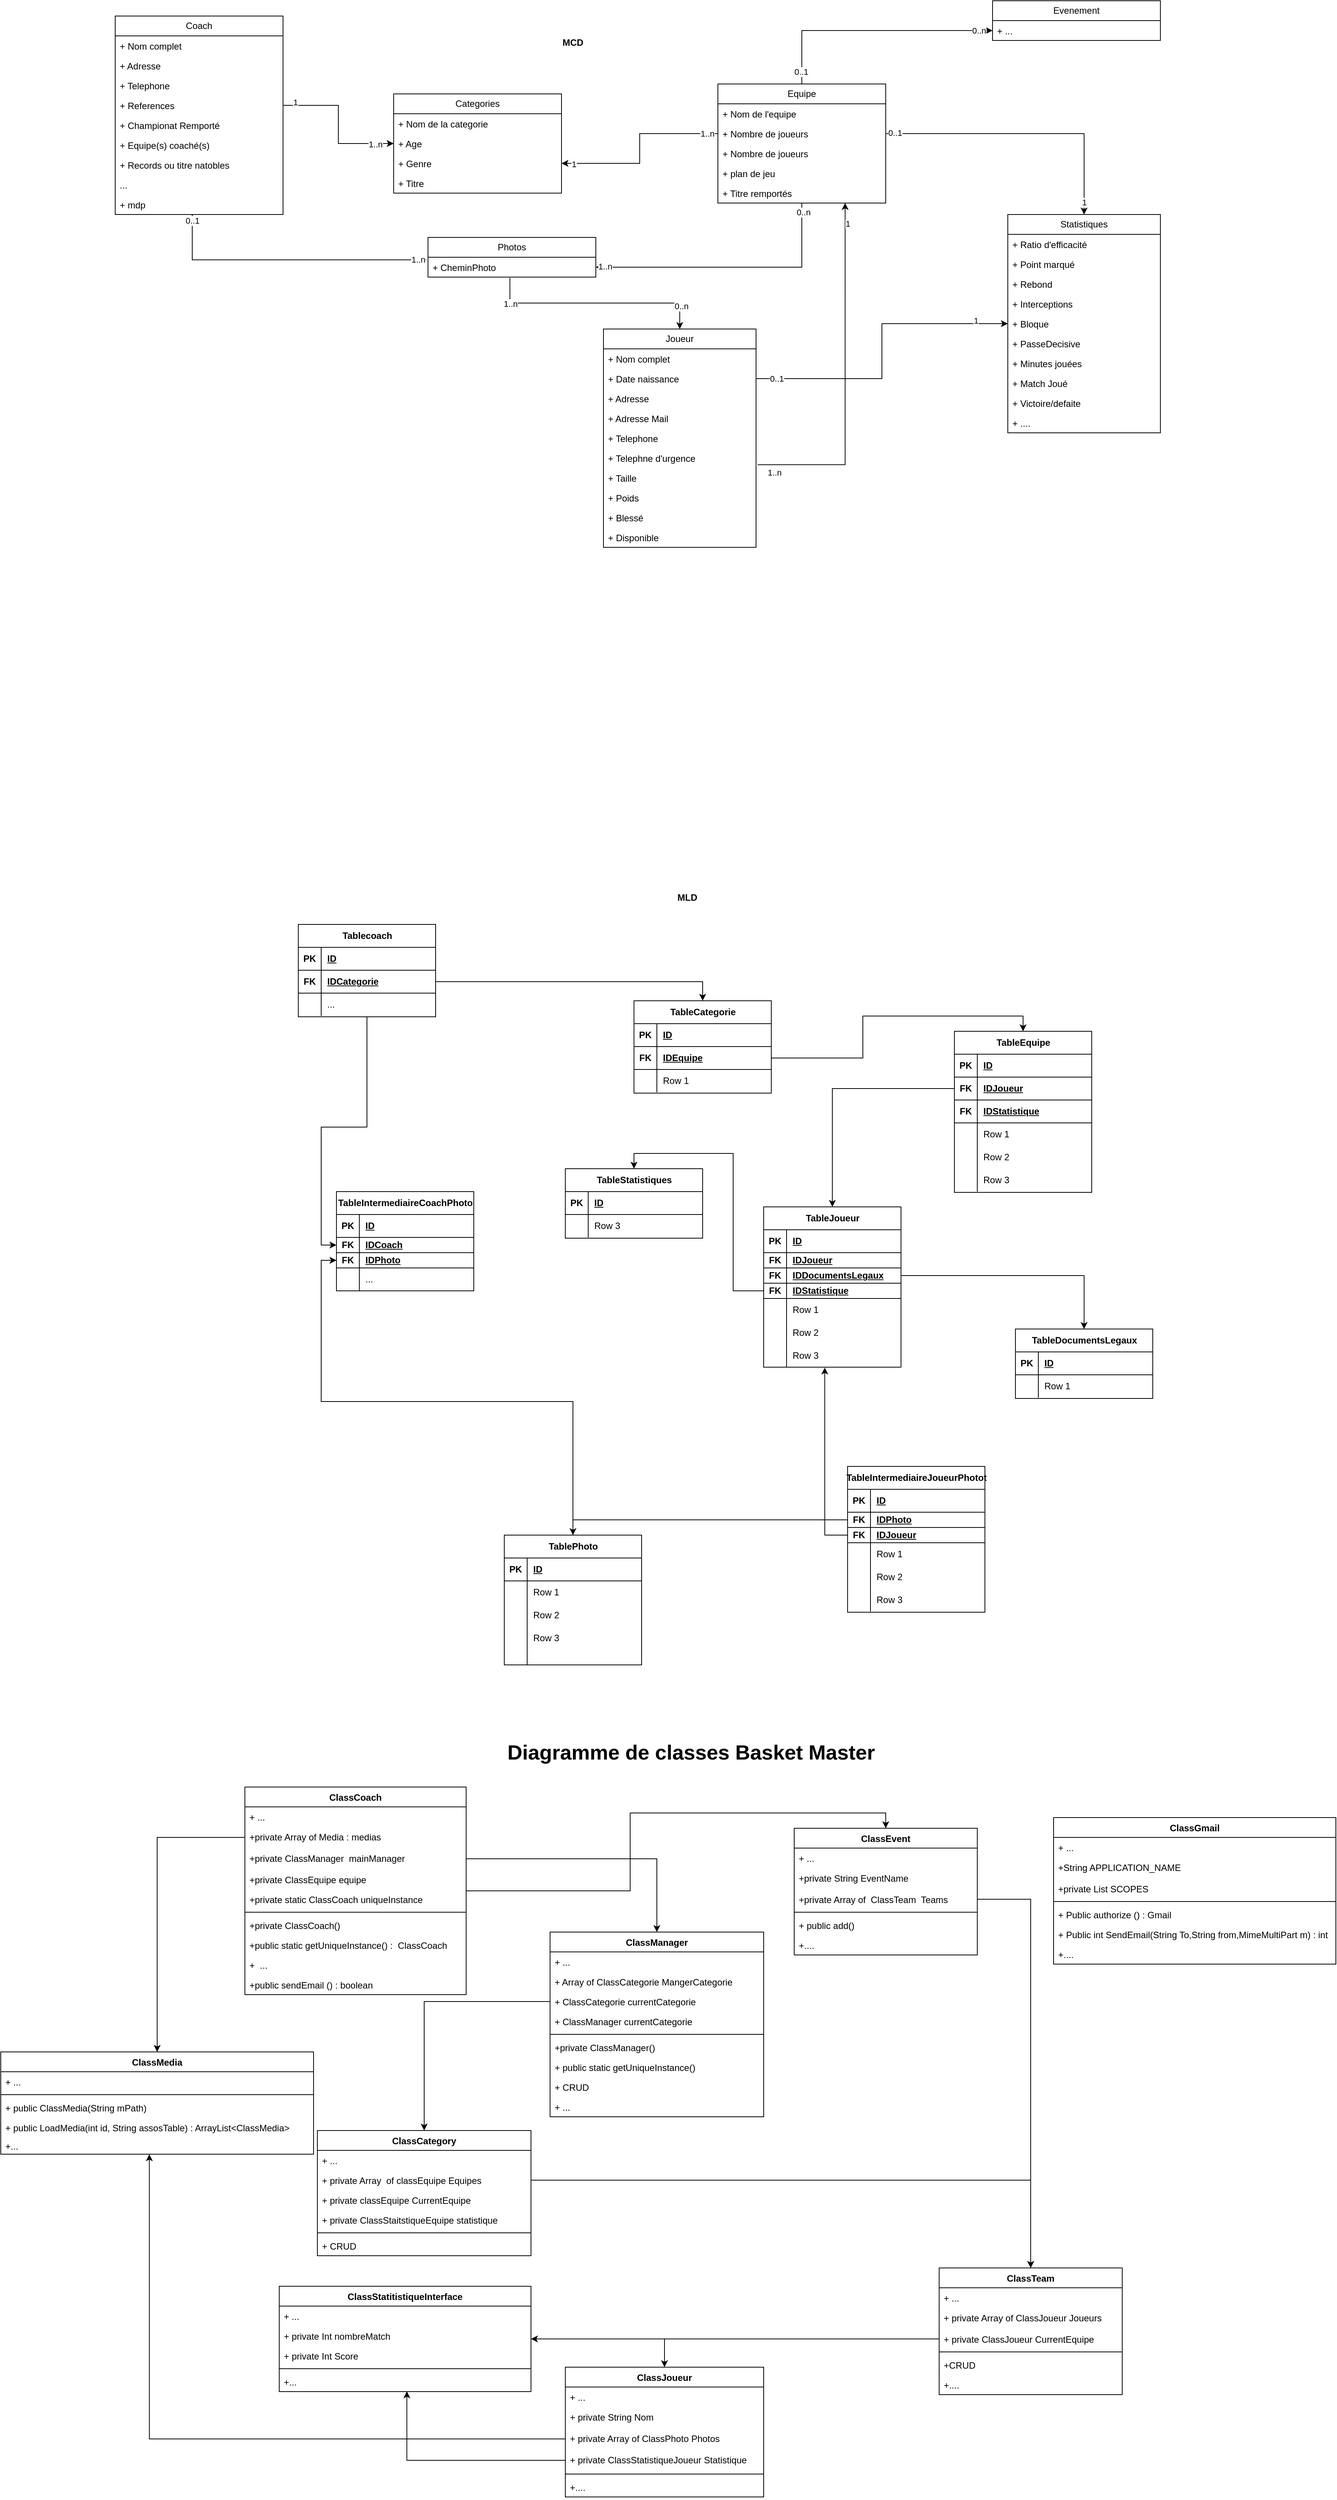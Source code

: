 <mxfile version="23.0.2" type="device">
  <diagram name="Page-1" id="2YBvvXClWsGukQMizWep">
    <mxGraphModel dx="2875" dy="908" grid="1" gridSize="10" guides="1" tooltips="1" connect="1" arrows="1" fold="1" page="1" pageScale="1" pageWidth="850" pageHeight="1100" math="0" shadow="0">
      <root>
        <mxCell id="0" />
        <mxCell id="1" parent="0" />
        <mxCell id="n9WkAgbsfMnSswYFD84f-1" value="MCD" style="text;html=1;strokeColor=none;fillColor=none;align=center;verticalAlign=middle;whiteSpace=wrap;rounded=0;fontStyle=1" parent="1" vertex="1">
          <mxGeometry x="410" y="60" width="60" height="30" as="geometry" />
        </mxCell>
        <mxCell id="n9WkAgbsfMnSswYFD84f-9" style="edgeStyle=orthogonalEdgeStyle;rounded=0;orthogonalLoop=1;jettySize=auto;html=1;entryX=0;entryY=0.5;entryDx=0;entryDy=0;exitX=1;exitY=0.5;exitDx=0;exitDy=0;" parent="1" source="qXdPgoy5Z78gc8-9Fbm6-208" target="qXdPgoy5Z78gc8-9Fbm6-187" edge="1">
          <mxGeometry relative="1" as="geometry">
            <mxPoint x="230" y="246" as="targetPoint" />
          </mxGeometry>
        </mxCell>
        <mxCell id="qXdPgoy5Z78gc8-9Fbm6-186" value="1" style="edgeLabel;html=1;align=center;verticalAlign=middle;resizable=0;points=[];" parent="n9WkAgbsfMnSswYFD84f-9" vertex="1" connectable="0">
          <mxGeometry x="-0.835" y="4" relative="1" as="geometry">
            <mxPoint as="offset" />
          </mxGeometry>
        </mxCell>
        <mxCell id="qXdPgoy5Z78gc8-9Fbm6-188" value="1..n" style="edgeLabel;html=1;align=center;verticalAlign=middle;resizable=0;points=[];" parent="n9WkAgbsfMnSswYFD84f-9" vertex="1" connectable="0">
          <mxGeometry x="0.75" y="-1" relative="1" as="geometry">
            <mxPoint as="offset" />
          </mxGeometry>
        </mxCell>
        <mxCell id="n9WkAgbsfMnSswYFD84f-12" style="edgeStyle=orthogonalEdgeStyle;rounded=0;orthogonalLoop=1;jettySize=auto;html=1;entryX=1;entryY=0.5;entryDx=0;entryDy=0;exitX=0;exitY=0.5;exitDx=0;exitDy=0;" parent="1" source="qXdPgoy5Z78gc8-9Fbm6-143" target="qXdPgoy5Z78gc8-9Fbm6-150" edge="1">
          <mxGeometry relative="1" as="geometry">
            <mxPoint x="810" y="159" as="sourcePoint" />
            <mxPoint x="452.64" y="235.054" as="targetPoint" />
          </mxGeometry>
        </mxCell>
        <mxCell id="n9WkAgbsfMnSswYFD84f-13" value="1..n" style="edgeLabel;html=1;align=center;verticalAlign=middle;resizable=0;points=[];" parent="n9WkAgbsfMnSswYFD84f-12" vertex="1" connectable="0">
          <mxGeometry x="-0.883" relative="1" as="geometry">
            <mxPoint as="offset" />
          </mxGeometry>
        </mxCell>
        <mxCell id="n9WkAgbsfMnSswYFD84f-14" value="1" style="edgeLabel;html=1;align=center;verticalAlign=middle;resizable=0;points=[];" parent="n9WkAgbsfMnSswYFD84f-12" vertex="1" connectable="0">
          <mxGeometry x="0.869" y="1" relative="1" as="geometry">
            <mxPoint as="offset" />
          </mxGeometry>
        </mxCell>
        <mxCell id="n9WkAgbsfMnSswYFD84f-16" style="edgeStyle=orthogonalEdgeStyle;rounded=0;orthogonalLoop=1;jettySize=auto;html=1;entryX=0.758;entryY=0.998;entryDx=0;entryDy=0;exitX=1.01;exitY=-0.165;exitDx=0;exitDy=0;exitPerimeter=0;entryPerimeter=0;" parent="1" source="qXdPgoy5Z78gc8-9Fbm6-113" target="qXdPgoy5Z78gc8-9Fbm6-189" edge="1">
          <mxGeometry relative="1" as="geometry">
            <mxPoint x="770" y="630" as="sourcePoint" />
            <mxPoint x="911.98" y="270.182" as="targetPoint" />
          </mxGeometry>
        </mxCell>
        <mxCell id="n9WkAgbsfMnSswYFD84f-17" value="1" style="edgeLabel;html=1;align=center;verticalAlign=middle;resizable=0;points=[];" parent="n9WkAgbsfMnSswYFD84f-16" vertex="1" connectable="0">
          <mxGeometry x="0.883" y="-3" relative="1" as="geometry">
            <mxPoint as="offset" />
          </mxGeometry>
        </mxCell>
        <mxCell id="n9WkAgbsfMnSswYFD84f-18" value="1..n" style="edgeLabel;html=1;align=center;verticalAlign=middle;resizable=0;points=[];" parent="n9WkAgbsfMnSswYFD84f-16" vertex="1" connectable="0">
          <mxGeometry x="-0.906" y="-2" relative="1" as="geometry">
            <mxPoint y="8" as="offset" />
          </mxGeometry>
        </mxCell>
        <mxCell id="n9WkAgbsfMnSswYFD84f-27" style="edgeStyle=orthogonalEdgeStyle;rounded=0;orthogonalLoop=1;jettySize=auto;html=1;entryX=0.5;entryY=0;entryDx=0;entryDy=0;exitX=0.488;exitY=1.038;exitDx=0;exitDy=0;exitPerimeter=0;" parent="1" source="qXdPgoy5Z78gc8-9Fbm6-135" target="qXdPgoy5Z78gc8-9Fbm6-106" edge="1">
          <mxGeometry relative="1" as="geometry">
            <mxPoint x="610" y="830" as="sourcePoint" />
            <mxPoint x="600" y="434" as="targetPoint" />
          </mxGeometry>
        </mxCell>
        <mxCell id="n9WkAgbsfMnSswYFD84f-28" value="0..n" style="edgeLabel;html=1;align=center;verticalAlign=middle;resizable=0;points=[];" parent="n9WkAgbsfMnSswYFD84f-27" vertex="1" connectable="0">
          <mxGeometry x="0.789" y="2" relative="1" as="geometry">
            <mxPoint as="offset" />
          </mxGeometry>
        </mxCell>
        <mxCell id="n9WkAgbsfMnSswYFD84f-29" value="1..n" style="edgeLabel;html=1;align=center;verticalAlign=middle;resizable=0;points=[];" parent="n9WkAgbsfMnSswYFD84f-27" vertex="1" connectable="0">
          <mxGeometry x="-0.767" y="-1" relative="1" as="geometry">
            <mxPoint as="offset" />
          </mxGeometry>
        </mxCell>
        <mxCell id="n9WkAgbsfMnSswYFD84f-76" value="MLD" style="text;html=1;strokeColor=none;fillColor=none;align=center;verticalAlign=middle;whiteSpace=wrap;rounded=0;fontStyle=1" parent="1" vertex="1">
          <mxGeometry x="560" y="1180" width="60" height="30" as="geometry" />
        </mxCell>
        <mxCell id="n9WkAgbsfMnSswYFD84f-287" style="edgeStyle=orthogonalEdgeStyle;rounded=0;orthogonalLoop=1;jettySize=auto;html=1;entryX=0;entryY=0.5;entryDx=0;entryDy=0;" parent="1" source="n9WkAgbsfMnSswYFD84f-109" target="n9WkAgbsfMnSswYFD84f-228" edge="1">
          <mxGeometry relative="1" as="geometry" />
        </mxCell>
        <mxCell id="n9WkAgbsfMnSswYFD84f-109" value="Tablecoach" style="shape=table;startSize=30;container=1;collapsible=1;childLayout=tableLayout;fixedRows=1;rowLines=0;fontStyle=1;align=center;resizeLast=1;html=1;" parent="1" vertex="1">
          <mxGeometry x="80" y="1230" width="180" height="121" as="geometry" />
        </mxCell>
        <mxCell id="n9WkAgbsfMnSswYFD84f-110" value="" style="shape=tableRow;horizontal=0;startSize=0;swimlaneHead=0;swimlaneBody=0;fillColor=none;collapsible=0;dropTarget=0;points=[[0,0.5],[1,0.5]];portConstraint=eastwest;top=0;left=0;right=0;bottom=1;" parent="n9WkAgbsfMnSswYFD84f-109" vertex="1">
          <mxGeometry y="30" width="180" height="30" as="geometry" />
        </mxCell>
        <mxCell id="n9WkAgbsfMnSswYFD84f-111" value="PK" style="shape=partialRectangle;connectable=0;fillColor=none;top=0;left=0;bottom=0;right=0;fontStyle=1;overflow=hidden;whiteSpace=wrap;html=1;" parent="n9WkAgbsfMnSswYFD84f-110" vertex="1">
          <mxGeometry width="30" height="30" as="geometry">
            <mxRectangle width="30" height="30" as="alternateBounds" />
          </mxGeometry>
        </mxCell>
        <mxCell id="n9WkAgbsfMnSswYFD84f-112" value="ID" style="shape=partialRectangle;connectable=0;fillColor=none;top=0;left=0;bottom=0;right=0;align=left;spacingLeft=6;fontStyle=5;overflow=hidden;whiteSpace=wrap;html=1;" parent="n9WkAgbsfMnSswYFD84f-110" vertex="1">
          <mxGeometry x="30" width="150" height="30" as="geometry">
            <mxRectangle width="150" height="30" as="alternateBounds" />
          </mxGeometry>
        </mxCell>
        <mxCell id="n9WkAgbsfMnSswYFD84f-122" value="" style="shape=tableRow;horizontal=0;startSize=0;swimlaneHead=0;swimlaneBody=0;fillColor=none;collapsible=0;dropTarget=0;points=[[0,0.5],[1,0.5]];portConstraint=eastwest;top=0;left=0;right=0;bottom=1;" parent="n9WkAgbsfMnSswYFD84f-109" vertex="1">
          <mxGeometry y="60" width="180" height="30" as="geometry" />
        </mxCell>
        <mxCell id="n9WkAgbsfMnSswYFD84f-123" value="FK" style="shape=partialRectangle;connectable=0;fillColor=none;top=0;left=0;bottom=0;right=0;fontStyle=1;overflow=hidden;whiteSpace=wrap;html=1;" parent="n9WkAgbsfMnSswYFD84f-122" vertex="1">
          <mxGeometry width="30" height="30" as="geometry">
            <mxRectangle width="30" height="30" as="alternateBounds" />
          </mxGeometry>
        </mxCell>
        <mxCell id="n9WkAgbsfMnSswYFD84f-124" value="IDCategorie" style="shape=partialRectangle;connectable=0;fillColor=none;top=0;left=0;bottom=0;right=0;align=left;spacingLeft=6;fontStyle=5;overflow=hidden;whiteSpace=wrap;html=1;" parent="n9WkAgbsfMnSswYFD84f-122" vertex="1">
          <mxGeometry x="30" width="150" height="30" as="geometry">
            <mxRectangle width="150" height="30" as="alternateBounds" />
          </mxGeometry>
        </mxCell>
        <mxCell id="n9WkAgbsfMnSswYFD84f-113" value="" style="shape=tableRow;horizontal=0;startSize=0;swimlaneHead=0;swimlaneBody=0;fillColor=none;collapsible=0;dropTarget=0;points=[[0,0.5],[1,0.5]];portConstraint=eastwest;top=0;left=0;right=0;bottom=0;" parent="n9WkAgbsfMnSswYFD84f-109" vertex="1">
          <mxGeometry y="90" width="180" height="30" as="geometry" />
        </mxCell>
        <mxCell id="n9WkAgbsfMnSswYFD84f-114" value="" style="shape=partialRectangle;connectable=0;fillColor=none;top=0;left=0;bottom=0;right=0;editable=1;overflow=hidden;whiteSpace=wrap;html=1;" parent="n9WkAgbsfMnSswYFD84f-113" vertex="1">
          <mxGeometry width="30" height="30" as="geometry">
            <mxRectangle width="30" height="30" as="alternateBounds" />
          </mxGeometry>
        </mxCell>
        <mxCell id="n9WkAgbsfMnSswYFD84f-115" value="..." style="shape=partialRectangle;connectable=0;fillColor=none;top=0;left=0;bottom=0;right=0;align=left;spacingLeft=6;overflow=hidden;whiteSpace=wrap;html=1;" parent="n9WkAgbsfMnSswYFD84f-113" vertex="1">
          <mxGeometry x="30" width="150" height="30" as="geometry">
            <mxRectangle width="150" height="30" as="alternateBounds" />
          </mxGeometry>
        </mxCell>
        <mxCell id="n9WkAgbsfMnSswYFD84f-126" value="TableCategorie" style="shape=table;startSize=30;container=1;collapsible=1;childLayout=tableLayout;fixedRows=1;rowLines=0;fontStyle=1;align=center;resizeLast=1;html=1;" parent="1" vertex="1">
          <mxGeometry x="520" y="1330" width="180" height="121" as="geometry" />
        </mxCell>
        <mxCell id="n9WkAgbsfMnSswYFD84f-127" value="" style="shape=tableRow;horizontal=0;startSize=0;swimlaneHead=0;swimlaneBody=0;fillColor=none;collapsible=0;dropTarget=0;points=[[0,0.5],[1,0.5]];portConstraint=eastwest;top=0;left=0;right=0;bottom=1;" parent="n9WkAgbsfMnSswYFD84f-126" vertex="1">
          <mxGeometry y="30" width="180" height="30" as="geometry" />
        </mxCell>
        <mxCell id="n9WkAgbsfMnSswYFD84f-128" value="PK" style="shape=partialRectangle;connectable=0;fillColor=none;top=0;left=0;bottom=0;right=0;fontStyle=1;overflow=hidden;whiteSpace=wrap;html=1;" parent="n9WkAgbsfMnSswYFD84f-127" vertex="1">
          <mxGeometry width="30" height="30" as="geometry">
            <mxRectangle width="30" height="30" as="alternateBounds" />
          </mxGeometry>
        </mxCell>
        <mxCell id="n9WkAgbsfMnSswYFD84f-129" value="ID" style="shape=partialRectangle;connectable=0;fillColor=none;top=0;left=0;bottom=0;right=0;align=left;spacingLeft=6;fontStyle=5;overflow=hidden;whiteSpace=wrap;html=1;" parent="n9WkAgbsfMnSswYFD84f-127" vertex="1">
          <mxGeometry x="30" width="150" height="30" as="geometry">
            <mxRectangle width="150" height="30" as="alternateBounds" />
          </mxGeometry>
        </mxCell>
        <mxCell id="n9WkAgbsfMnSswYFD84f-130" value="" style="shape=tableRow;horizontal=0;startSize=0;swimlaneHead=0;swimlaneBody=0;fillColor=none;collapsible=0;dropTarget=0;points=[[0,0.5],[1,0.5]];portConstraint=eastwest;top=0;left=0;right=0;bottom=1;" parent="n9WkAgbsfMnSswYFD84f-126" vertex="1">
          <mxGeometry y="60" width="180" height="30" as="geometry" />
        </mxCell>
        <mxCell id="n9WkAgbsfMnSswYFD84f-131" value="FK" style="shape=partialRectangle;connectable=0;fillColor=none;top=0;left=0;bottom=0;right=0;fontStyle=1;overflow=hidden;whiteSpace=wrap;html=1;" parent="n9WkAgbsfMnSswYFD84f-130" vertex="1">
          <mxGeometry width="30" height="30" as="geometry">
            <mxRectangle width="30" height="30" as="alternateBounds" />
          </mxGeometry>
        </mxCell>
        <mxCell id="n9WkAgbsfMnSswYFD84f-132" value="IDEquipe" style="shape=partialRectangle;connectable=0;fillColor=none;top=0;left=0;bottom=0;right=0;align=left;spacingLeft=6;fontStyle=5;overflow=hidden;whiteSpace=wrap;html=1;" parent="n9WkAgbsfMnSswYFD84f-130" vertex="1">
          <mxGeometry x="30" width="150" height="30" as="geometry">
            <mxRectangle width="150" height="30" as="alternateBounds" />
          </mxGeometry>
        </mxCell>
        <mxCell id="n9WkAgbsfMnSswYFD84f-133" value="" style="shape=tableRow;horizontal=0;startSize=0;swimlaneHead=0;swimlaneBody=0;fillColor=none;collapsible=0;dropTarget=0;points=[[0,0.5],[1,0.5]];portConstraint=eastwest;top=0;left=0;right=0;bottom=0;" parent="n9WkAgbsfMnSswYFD84f-126" vertex="1">
          <mxGeometry y="90" width="180" height="30" as="geometry" />
        </mxCell>
        <mxCell id="n9WkAgbsfMnSswYFD84f-134" value="" style="shape=partialRectangle;connectable=0;fillColor=none;top=0;left=0;bottom=0;right=0;editable=1;overflow=hidden;whiteSpace=wrap;html=1;" parent="n9WkAgbsfMnSswYFD84f-133" vertex="1">
          <mxGeometry width="30" height="30" as="geometry">
            <mxRectangle width="30" height="30" as="alternateBounds" />
          </mxGeometry>
        </mxCell>
        <mxCell id="n9WkAgbsfMnSswYFD84f-135" value="Row 1" style="shape=partialRectangle;connectable=0;fillColor=none;top=0;left=0;bottom=0;right=0;align=left;spacingLeft=6;overflow=hidden;whiteSpace=wrap;html=1;" parent="n9WkAgbsfMnSswYFD84f-133" vertex="1">
          <mxGeometry x="30" width="150" height="30" as="geometry">
            <mxRectangle width="150" height="30" as="alternateBounds" />
          </mxGeometry>
        </mxCell>
        <mxCell id="n9WkAgbsfMnSswYFD84f-142" value="TableEquipe" style="shape=table;startSize=30;container=1;collapsible=1;childLayout=tableLayout;fixedRows=1;rowLines=0;fontStyle=1;align=center;resizeLast=1;html=1;" parent="1" vertex="1">
          <mxGeometry x="940" y="1370" width="180" height="211" as="geometry" />
        </mxCell>
        <mxCell id="n9WkAgbsfMnSswYFD84f-143" value="" style="shape=tableRow;horizontal=0;startSize=0;swimlaneHead=0;swimlaneBody=0;fillColor=none;collapsible=0;dropTarget=0;points=[[0,0.5],[1,0.5]];portConstraint=eastwest;top=0;left=0;right=0;bottom=1;" parent="n9WkAgbsfMnSswYFD84f-142" vertex="1">
          <mxGeometry y="30" width="180" height="30" as="geometry" />
        </mxCell>
        <mxCell id="n9WkAgbsfMnSswYFD84f-144" value="PK" style="shape=partialRectangle;connectable=0;fillColor=none;top=0;left=0;bottom=0;right=0;fontStyle=1;overflow=hidden;whiteSpace=wrap;html=1;" parent="n9WkAgbsfMnSswYFD84f-143" vertex="1">
          <mxGeometry width="30" height="30" as="geometry">
            <mxRectangle width="30" height="30" as="alternateBounds" />
          </mxGeometry>
        </mxCell>
        <mxCell id="n9WkAgbsfMnSswYFD84f-145" value="ID" style="shape=partialRectangle;connectable=0;fillColor=none;top=0;left=0;bottom=0;right=0;align=left;spacingLeft=6;fontStyle=5;overflow=hidden;whiteSpace=wrap;html=1;" parent="n9WkAgbsfMnSswYFD84f-143" vertex="1">
          <mxGeometry x="30" width="150" height="30" as="geometry">
            <mxRectangle width="150" height="30" as="alternateBounds" />
          </mxGeometry>
        </mxCell>
        <mxCell id="n9WkAgbsfMnSswYFD84f-146" value="" style="shape=tableRow;horizontal=0;startSize=0;swimlaneHead=0;swimlaneBody=0;fillColor=none;collapsible=0;dropTarget=0;points=[[0,0.5],[1,0.5]];portConstraint=eastwest;top=0;left=0;right=0;bottom=1;" parent="n9WkAgbsfMnSswYFD84f-142" vertex="1">
          <mxGeometry y="60" width="180" height="30" as="geometry" />
        </mxCell>
        <mxCell id="n9WkAgbsfMnSswYFD84f-147" value="FK" style="shape=partialRectangle;connectable=0;fillColor=none;top=0;left=0;bottom=0;right=0;fontStyle=1;overflow=hidden;whiteSpace=wrap;html=1;" parent="n9WkAgbsfMnSswYFD84f-146" vertex="1">
          <mxGeometry width="30" height="30" as="geometry">
            <mxRectangle width="30" height="30" as="alternateBounds" />
          </mxGeometry>
        </mxCell>
        <mxCell id="n9WkAgbsfMnSswYFD84f-148" value="IDJoueur" style="shape=partialRectangle;connectable=0;fillColor=none;top=0;left=0;bottom=0;right=0;align=left;spacingLeft=6;fontStyle=5;overflow=hidden;whiteSpace=wrap;html=1;" parent="n9WkAgbsfMnSswYFD84f-146" vertex="1">
          <mxGeometry x="30" width="150" height="30" as="geometry">
            <mxRectangle width="150" height="30" as="alternateBounds" />
          </mxGeometry>
        </mxCell>
        <mxCell id="qXdPgoy5Z78gc8-9Fbm6-217" value="" style="shape=tableRow;horizontal=0;startSize=0;swimlaneHead=0;swimlaneBody=0;fillColor=none;collapsible=0;dropTarget=0;points=[[0,0.5],[1,0.5]];portConstraint=eastwest;top=0;left=0;right=0;bottom=1;" parent="n9WkAgbsfMnSswYFD84f-142" vertex="1">
          <mxGeometry y="90" width="180" height="30" as="geometry" />
        </mxCell>
        <mxCell id="qXdPgoy5Z78gc8-9Fbm6-218" value="FK" style="shape=partialRectangle;connectable=0;fillColor=none;top=0;left=0;bottom=0;right=0;fontStyle=1;overflow=hidden;whiteSpace=wrap;html=1;" parent="qXdPgoy5Z78gc8-9Fbm6-217" vertex="1">
          <mxGeometry width="30" height="30" as="geometry">
            <mxRectangle width="30" height="30" as="alternateBounds" />
          </mxGeometry>
        </mxCell>
        <mxCell id="qXdPgoy5Z78gc8-9Fbm6-219" value="IDStatistique" style="shape=partialRectangle;connectable=0;fillColor=none;top=0;left=0;bottom=0;right=0;align=left;spacingLeft=6;fontStyle=5;overflow=hidden;whiteSpace=wrap;html=1;" parent="qXdPgoy5Z78gc8-9Fbm6-217" vertex="1">
          <mxGeometry x="30" width="150" height="30" as="geometry">
            <mxRectangle width="150" height="30" as="alternateBounds" />
          </mxGeometry>
        </mxCell>
        <mxCell id="n9WkAgbsfMnSswYFD84f-149" value="" style="shape=tableRow;horizontal=0;startSize=0;swimlaneHead=0;swimlaneBody=0;fillColor=none;collapsible=0;dropTarget=0;points=[[0,0.5],[1,0.5]];portConstraint=eastwest;top=0;left=0;right=0;bottom=0;" parent="n9WkAgbsfMnSswYFD84f-142" vertex="1">
          <mxGeometry y="120" width="180" height="30" as="geometry" />
        </mxCell>
        <mxCell id="n9WkAgbsfMnSswYFD84f-150" value="" style="shape=partialRectangle;connectable=0;fillColor=none;top=0;left=0;bottom=0;right=0;editable=1;overflow=hidden;whiteSpace=wrap;html=1;" parent="n9WkAgbsfMnSswYFD84f-149" vertex="1">
          <mxGeometry width="30" height="30" as="geometry">
            <mxRectangle width="30" height="30" as="alternateBounds" />
          </mxGeometry>
        </mxCell>
        <mxCell id="n9WkAgbsfMnSswYFD84f-151" value="Row 1" style="shape=partialRectangle;connectable=0;fillColor=none;top=0;left=0;bottom=0;right=0;align=left;spacingLeft=6;overflow=hidden;whiteSpace=wrap;html=1;" parent="n9WkAgbsfMnSswYFD84f-149" vertex="1">
          <mxGeometry x="30" width="150" height="30" as="geometry">
            <mxRectangle width="150" height="30" as="alternateBounds" />
          </mxGeometry>
        </mxCell>
        <mxCell id="n9WkAgbsfMnSswYFD84f-152" value="" style="shape=tableRow;horizontal=0;startSize=0;swimlaneHead=0;swimlaneBody=0;fillColor=none;collapsible=0;dropTarget=0;points=[[0,0.5],[1,0.5]];portConstraint=eastwest;top=0;left=0;right=0;bottom=0;" parent="n9WkAgbsfMnSswYFD84f-142" vertex="1">
          <mxGeometry y="150" width="180" height="30" as="geometry" />
        </mxCell>
        <mxCell id="n9WkAgbsfMnSswYFD84f-153" value="" style="shape=partialRectangle;connectable=0;fillColor=none;top=0;left=0;bottom=0;right=0;editable=1;overflow=hidden;whiteSpace=wrap;html=1;" parent="n9WkAgbsfMnSswYFD84f-152" vertex="1">
          <mxGeometry width="30" height="30" as="geometry">
            <mxRectangle width="30" height="30" as="alternateBounds" />
          </mxGeometry>
        </mxCell>
        <mxCell id="n9WkAgbsfMnSswYFD84f-154" value="Row 2" style="shape=partialRectangle;connectable=0;fillColor=none;top=0;left=0;bottom=0;right=0;align=left;spacingLeft=6;overflow=hidden;whiteSpace=wrap;html=1;" parent="n9WkAgbsfMnSswYFD84f-152" vertex="1">
          <mxGeometry x="30" width="150" height="30" as="geometry">
            <mxRectangle width="150" height="30" as="alternateBounds" />
          </mxGeometry>
        </mxCell>
        <mxCell id="n9WkAgbsfMnSswYFD84f-155" value="" style="shape=tableRow;horizontal=0;startSize=0;swimlaneHead=0;swimlaneBody=0;fillColor=none;collapsible=0;dropTarget=0;points=[[0,0.5],[1,0.5]];portConstraint=eastwest;top=0;left=0;right=0;bottom=0;" parent="n9WkAgbsfMnSswYFD84f-142" vertex="1">
          <mxGeometry y="180" width="180" height="30" as="geometry" />
        </mxCell>
        <mxCell id="n9WkAgbsfMnSswYFD84f-156" value="" style="shape=partialRectangle;connectable=0;fillColor=none;top=0;left=0;bottom=0;right=0;editable=1;overflow=hidden;whiteSpace=wrap;html=1;" parent="n9WkAgbsfMnSswYFD84f-155" vertex="1">
          <mxGeometry width="30" height="30" as="geometry">
            <mxRectangle width="30" height="30" as="alternateBounds" />
          </mxGeometry>
        </mxCell>
        <mxCell id="n9WkAgbsfMnSswYFD84f-157" value="Row 3" style="shape=partialRectangle;connectable=0;fillColor=none;top=0;left=0;bottom=0;right=0;align=left;spacingLeft=6;overflow=hidden;whiteSpace=wrap;html=1;" parent="n9WkAgbsfMnSswYFD84f-155" vertex="1">
          <mxGeometry x="30" width="150" height="30" as="geometry">
            <mxRectangle width="150" height="30" as="alternateBounds" />
          </mxGeometry>
        </mxCell>
        <mxCell id="n9WkAgbsfMnSswYFD84f-158" value="TableJoueur" style="shape=table;startSize=30;container=1;collapsible=1;childLayout=tableLayout;fixedRows=1;rowLines=0;fontStyle=1;align=center;resizeLast=1;html=1;" parent="1" vertex="1">
          <mxGeometry x="690" y="1600" width="180" height="210" as="geometry" />
        </mxCell>
        <mxCell id="n9WkAgbsfMnSswYFD84f-159" value="" style="shape=tableRow;horizontal=0;startSize=0;swimlaneHead=0;swimlaneBody=0;fillColor=none;collapsible=0;dropTarget=0;points=[[0,0.5],[1,0.5]];portConstraint=eastwest;top=0;left=0;right=0;bottom=1;" parent="n9WkAgbsfMnSswYFD84f-158" vertex="1">
          <mxGeometry y="30" width="180" height="30" as="geometry" />
        </mxCell>
        <mxCell id="n9WkAgbsfMnSswYFD84f-160" value="PK" style="shape=partialRectangle;connectable=0;fillColor=none;top=0;left=0;bottom=0;right=0;fontStyle=1;overflow=hidden;whiteSpace=wrap;html=1;" parent="n9WkAgbsfMnSswYFD84f-159" vertex="1">
          <mxGeometry width="30" height="30" as="geometry">
            <mxRectangle width="30" height="30" as="alternateBounds" />
          </mxGeometry>
        </mxCell>
        <mxCell id="n9WkAgbsfMnSswYFD84f-161" value="ID" style="shape=partialRectangle;connectable=0;fillColor=none;top=0;left=0;bottom=0;right=0;align=left;spacingLeft=6;fontStyle=5;overflow=hidden;whiteSpace=wrap;html=1;" parent="n9WkAgbsfMnSswYFD84f-159" vertex="1">
          <mxGeometry x="30" width="150" height="30" as="geometry">
            <mxRectangle width="150" height="30" as="alternateBounds" />
          </mxGeometry>
        </mxCell>
        <mxCell id="n9WkAgbsfMnSswYFD84f-162" value="" style="shape=tableRow;horizontal=0;startSize=0;swimlaneHead=0;swimlaneBody=0;fillColor=none;collapsible=0;dropTarget=0;points=[[0,0.5],[1,0.5]];portConstraint=eastwest;top=0;left=0;right=0;bottom=1;" parent="n9WkAgbsfMnSswYFD84f-158" vertex="1">
          <mxGeometry y="60" width="180" height="20" as="geometry" />
        </mxCell>
        <mxCell id="n9WkAgbsfMnSswYFD84f-163" value="FK" style="shape=partialRectangle;connectable=0;fillColor=none;top=0;left=0;bottom=0;right=0;fontStyle=1;overflow=hidden;whiteSpace=wrap;html=1;" parent="n9WkAgbsfMnSswYFD84f-162" vertex="1">
          <mxGeometry width="30" height="20" as="geometry">
            <mxRectangle width="30" height="20" as="alternateBounds" />
          </mxGeometry>
        </mxCell>
        <mxCell id="n9WkAgbsfMnSswYFD84f-164" value="IDJoueur" style="shape=partialRectangle;connectable=0;fillColor=none;top=0;left=0;bottom=0;right=0;align=left;spacingLeft=6;fontStyle=5;overflow=hidden;whiteSpace=wrap;html=1;" parent="n9WkAgbsfMnSswYFD84f-162" vertex="1">
          <mxGeometry x="30" width="150" height="20" as="geometry">
            <mxRectangle width="150" height="20" as="alternateBounds" />
          </mxGeometry>
        </mxCell>
        <mxCell id="n9WkAgbsfMnSswYFD84f-240" value="" style="shape=tableRow;horizontal=0;startSize=0;swimlaneHead=0;swimlaneBody=0;fillColor=none;collapsible=0;dropTarget=0;points=[[0,0.5],[1,0.5]];portConstraint=eastwest;top=0;left=0;right=0;bottom=1;" parent="n9WkAgbsfMnSswYFD84f-158" vertex="1">
          <mxGeometry y="80" width="180" height="20" as="geometry" />
        </mxCell>
        <mxCell id="n9WkAgbsfMnSswYFD84f-241" value="FK" style="shape=partialRectangle;connectable=0;fillColor=none;top=0;left=0;bottom=0;right=0;fontStyle=1;overflow=hidden;whiteSpace=wrap;html=1;" parent="n9WkAgbsfMnSswYFD84f-240" vertex="1">
          <mxGeometry width="30" height="20" as="geometry">
            <mxRectangle width="30" height="20" as="alternateBounds" />
          </mxGeometry>
        </mxCell>
        <mxCell id="n9WkAgbsfMnSswYFD84f-242" value="IDDocumentsLegaux" style="shape=partialRectangle;connectable=0;fillColor=none;top=0;left=0;bottom=0;right=0;align=left;spacingLeft=6;fontStyle=5;overflow=hidden;whiteSpace=wrap;html=1;" parent="n9WkAgbsfMnSswYFD84f-240" vertex="1">
          <mxGeometry x="30" width="150" height="20" as="geometry">
            <mxRectangle width="150" height="20" as="alternateBounds" />
          </mxGeometry>
        </mxCell>
        <mxCell id="n9WkAgbsfMnSswYFD84f-243" value="" style="shape=tableRow;horizontal=0;startSize=0;swimlaneHead=0;swimlaneBody=0;fillColor=none;collapsible=0;dropTarget=0;points=[[0,0.5],[1,0.5]];portConstraint=eastwest;top=0;left=0;right=0;bottom=1;" parent="n9WkAgbsfMnSswYFD84f-158" vertex="1">
          <mxGeometry y="100" width="180" height="20" as="geometry" />
        </mxCell>
        <mxCell id="n9WkAgbsfMnSswYFD84f-244" value="FK" style="shape=partialRectangle;connectable=0;fillColor=none;top=0;left=0;bottom=0;right=0;fontStyle=1;overflow=hidden;whiteSpace=wrap;html=1;" parent="n9WkAgbsfMnSswYFD84f-243" vertex="1">
          <mxGeometry width="30" height="20" as="geometry">
            <mxRectangle width="30" height="20" as="alternateBounds" />
          </mxGeometry>
        </mxCell>
        <mxCell id="n9WkAgbsfMnSswYFD84f-245" value="IDStatistique" style="shape=partialRectangle;connectable=0;fillColor=none;top=0;left=0;bottom=0;right=0;align=left;spacingLeft=6;fontStyle=5;overflow=hidden;whiteSpace=wrap;html=1;" parent="n9WkAgbsfMnSswYFD84f-243" vertex="1">
          <mxGeometry x="30" width="150" height="20" as="geometry">
            <mxRectangle width="150" height="20" as="alternateBounds" />
          </mxGeometry>
        </mxCell>
        <mxCell id="n9WkAgbsfMnSswYFD84f-165" value="" style="shape=tableRow;horizontal=0;startSize=0;swimlaneHead=0;swimlaneBody=0;fillColor=none;collapsible=0;dropTarget=0;points=[[0,0.5],[1,0.5]];portConstraint=eastwest;top=0;left=0;right=0;bottom=0;" parent="n9WkAgbsfMnSswYFD84f-158" vertex="1">
          <mxGeometry y="120" width="180" height="30" as="geometry" />
        </mxCell>
        <mxCell id="n9WkAgbsfMnSswYFD84f-166" value="" style="shape=partialRectangle;connectable=0;fillColor=none;top=0;left=0;bottom=0;right=0;editable=1;overflow=hidden;whiteSpace=wrap;html=1;" parent="n9WkAgbsfMnSswYFD84f-165" vertex="1">
          <mxGeometry width="30" height="30" as="geometry">
            <mxRectangle width="30" height="30" as="alternateBounds" />
          </mxGeometry>
        </mxCell>
        <mxCell id="n9WkAgbsfMnSswYFD84f-167" value="Row 1" style="shape=partialRectangle;connectable=0;fillColor=none;top=0;left=0;bottom=0;right=0;align=left;spacingLeft=6;overflow=hidden;whiteSpace=wrap;html=1;" parent="n9WkAgbsfMnSswYFD84f-165" vertex="1">
          <mxGeometry x="30" width="150" height="30" as="geometry">
            <mxRectangle width="150" height="30" as="alternateBounds" />
          </mxGeometry>
        </mxCell>
        <mxCell id="n9WkAgbsfMnSswYFD84f-168" value="" style="shape=tableRow;horizontal=0;startSize=0;swimlaneHead=0;swimlaneBody=0;fillColor=none;collapsible=0;dropTarget=0;points=[[0,0.5],[1,0.5]];portConstraint=eastwest;top=0;left=0;right=0;bottom=0;" parent="n9WkAgbsfMnSswYFD84f-158" vertex="1">
          <mxGeometry y="150" width="180" height="30" as="geometry" />
        </mxCell>
        <mxCell id="n9WkAgbsfMnSswYFD84f-169" value="" style="shape=partialRectangle;connectable=0;fillColor=none;top=0;left=0;bottom=0;right=0;editable=1;overflow=hidden;whiteSpace=wrap;html=1;" parent="n9WkAgbsfMnSswYFD84f-168" vertex="1">
          <mxGeometry width="30" height="30" as="geometry">
            <mxRectangle width="30" height="30" as="alternateBounds" />
          </mxGeometry>
        </mxCell>
        <mxCell id="n9WkAgbsfMnSswYFD84f-170" value="Row 2" style="shape=partialRectangle;connectable=0;fillColor=none;top=0;left=0;bottom=0;right=0;align=left;spacingLeft=6;overflow=hidden;whiteSpace=wrap;html=1;" parent="n9WkAgbsfMnSswYFD84f-168" vertex="1">
          <mxGeometry x="30" width="150" height="30" as="geometry">
            <mxRectangle width="150" height="30" as="alternateBounds" />
          </mxGeometry>
        </mxCell>
        <mxCell id="n9WkAgbsfMnSswYFD84f-171" value="" style="shape=tableRow;horizontal=0;startSize=0;swimlaneHead=0;swimlaneBody=0;fillColor=none;collapsible=0;dropTarget=0;points=[[0,0.5],[1,0.5]];portConstraint=eastwest;top=0;left=0;right=0;bottom=0;" parent="n9WkAgbsfMnSswYFD84f-158" vertex="1">
          <mxGeometry y="180" width="180" height="30" as="geometry" />
        </mxCell>
        <mxCell id="n9WkAgbsfMnSswYFD84f-172" value="" style="shape=partialRectangle;connectable=0;fillColor=none;top=0;left=0;bottom=0;right=0;editable=1;overflow=hidden;whiteSpace=wrap;html=1;" parent="n9WkAgbsfMnSswYFD84f-171" vertex="1">
          <mxGeometry width="30" height="30" as="geometry">
            <mxRectangle width="30" height="30" as="alternateBounds" />
          </mxGeometry>
        </mxCell>
        <mxCell id="n9WkAgbsfMnSswYFD84f-173" value="Row 3" style="shape=partialRectangle;connectable=0;fillColor=none;top=0;left=0;bottom=0;right=0;align=left;spacingLeft=6;overflow=hidden;whiteSpace=wrap;html=1;" parent="n9WkAgbsfMnSswYFD84f-171" vertex="1">
          <mxGeometry x="30" width="150" height="30" as="geometry">
            <mxRectangle width="150" height="30" as="alternateBounds" />
          </mxGeometry>
        </mxCell>
        <mxCell id="n9WkAgbsfMnSswYFD84f-174" style="edgeStyle=orthogonalEdgeStyle;rounded=0;orthogonalLoop=1;jettySize=auto;html=1;entryX=0.5;entryY=0;entryDx=0;entryDy=0;" parent="1" source="n9WkAgbsfMnSswYFD84f-130" target="n9WkAgbsfMnSswYFD84f-142" edge="1">
          <mxGeometry relative="1" as="geometry" />
        </mxCell>
        <mxCell id="n9WkAgbsfMnSswYFD84f-175" style="edgeStyle=orthogonalEdgeStyle;rounded=0;orthogonalLoop=1;jettySize=auto;html=1;entryX=0.5;entryY=0;entryDx=0;entryDy=0;" parent="1" source="n9WkAgbsfMnSswYFD84f-146" target="n9WkAgbsfMnSswYFD84f-158" edge="1">
          <mxGeometry relative="1" as="geometry" />
        </mxCell>
        <mxCell id="n9WkAgbsfMnSswYFD84f-176" value="TableDocumentsLegaux" style="shape=table;startSize=30;container=1;collapsible=1;childLayout=tableLayout;fixedRows=1;rowLines=0;fontStyle=1;align=center;resizeLast=1;html=1;" parent="1" vertex="1">
          <mxGeometry x="1020" y="1760" width="180" height="91" as="geometry" />
        </mxCell>
        <mxCell id="n9WkAgbsfMnSswYFD84f-177" value="" style="shape=tableRow;horizontal=0;startSize=0;swimlaneHead=0;swimlaneBody=0;fillColor=none;collapsible=0;dropTarget=0;points=[[0,0.5],[1,0.5]];portConstraint=eastwest;top=0;left=0;right=0;bottom=1;" parent="n9WkAgbsfMnSswYFD84f-176" vertex="1">
          <mxGeometry y="30" width="180" height="30" as="geometry" />
        </mxCell>
        <mxCell id="n9WkAgbsfMnSswYFD84f-178" value="PK" style="shape=partialRectangle;connectable=0;fillColor=none;top=0;left=0;bottom=0;right=0;fontStyle=1;overflow=hidden;whiteSpace=wrap;html=1;" parent="n9WkAgbsfMnSswYFD84f-177" vertex="1">
          <mxGeometry width="30" height="30" as="geometry">
            <mxRectangle width="30" height="30" as="alternateBounds" />
          </mxGeometry>
        </mxCell>
        <mxCell id="n9WkAgbsfMnSswYFD84f-179" value="ID" style="shape=partialRectangle;connectable=0;fillColor=none;top=0;left=0;bottom=0;right=0;align=left;spacingLeft=6;fontStyle=5;overflow=hidden;whiteSpace=wrap;html=1;" parent="n9WkAgbsfMnSswYFD84f-177" vertex="1">
          <mxGeometry x="30" width="150" height="30" as="geometry">
            <mxRectangle width="150" height="30" as="alternateBounds" />
          </mxGeometry>
        </mxCell>
        <mxCell id="n9WkAgbsfMnSswYFD84f-183" value="" style="shape=tableRow;horizontal=0;startSize=0;swimlaneHead=0;swimlaneBody=0;fillColor=none;collapsible=0;dropTarget=0;points=[[0,0.5],[1,0.5]];portConstraint=eastwest;top=0;left=0;right=0;bottom=0;" parent="n9WkAgbsfMnSswYFD84f-176" vertex="1">
          <mxGeometry y="60" width="180" height="30" as="geometry" />
        </mxCell>
        <mxCell id="n9WkAgbsfMnSswYFD84f-184" value="" style="shape=partialRectangle;connectable=0;fillColor=none;top=0;left=0;bottom=0;right=0;editable=1;overflow=hidden;whiteSpace=wrap;html=1;" parent="n9WkAgbsfMnSswYFD84f-183" vertex="1">
          <mxGeometry width="30" height="30" as="geometry">
            <mxRectangle width="30" height="30" as="alternateBounds" />
          </mxGeometry>
        </mxCell>
        <mxCell id="n9WkAgbsfMnSswYFD84f-185" value="Row 1" style="shape=partialRectangle;connectable=0;fillColor=none;top=0;left=0;bottom=0;right=0;align=left;spacingLeft=6;overflow=hidden;whiteSpace=wrap;html=1;" parent="n9WkAgbsfMnSswYFD84f-183" vertex="1">
          <mxGeometry x="30" width="150" height="30" as="geometry">
            <mxRectangle width="150" height="30" as="alternateBounds" />
          </mxGeometry>
        </mxCell>
        <mxCell id="n9WkAgbsfMnSswYFD84f-208" value="TableIntermediaireJoueurPhotot" style="shape=table;startSize=30;container=1;collapsible=1;childLayout=tableLayout;fixedRows=1;rowLines=0;fontStyle=1;align=center;resizeLast=1;html=1;" parent="1" vertex="1">
          <mxGeometry x="800" y="1940" width="180" height="191" as="geometry" />
        </mxCell>
        <mxCell id="n9WkAgbsfMnSswYFD84f-209" value="" style="shape=tableRow;horizontal=0;startSize=0;swimlaneHead=0;swimlaneBody=0;fillColor=none;collapsible=0;dropTarget=0;points=[[0,0.5],[1,0.5]];portConstraint=eastwest;top=0;left=0;right=0;bottom=1;" parent="n9WkAgbsfMnSswYFD84f-208" vertex="1">
          <mxGeometry y="30" width="180" height="30" as="geometry" />
        </mxCell>
        <mxCell id="n9WkAgbsfMnSswYFD84f-210" value="PK" style="shape=partialRectangle;connectable=0;fillColor=none;top=0;left=0;bottom=0;right=0;fontStyle=1;overflow=hidden;whiteSpace=wrap;html=1;" parent="n9WkAgbsfMnSswYFD84f-209" vertex="1">
          <mxGeometry width="30" height="30" as="geometry">
            <mxRectangle width="30" height="30" as="alternateBounds" />
          </mxGeometry>
        </mxCell>
        <mxCell id="n9WkAgbsfMnSswYFD84f-211" value="ID" style="shape=partialRectangle;connectable=0;fillColor=none;top=0;left=0;bottom=0;right=0;align=left;spacingLeft=6;fontStyle=5;overflow=hidden;whiteSpace=wrap;html=1;" parent="n9WkAgbsfMnSswYFD84f-209" vertex="1">
          <mxGeometry x="30" width="150" height="30" as="geometry">
            <mxRectangle width="150" height="30" as="alternateBounds" />
          </mxGeometry>
        </mxCell>
        <mxCell id="n9WkAgbsfMnSswYFD84f-289" value="" style="shape=tableRow;horizontal=0;startSize=0;swimlaneHead=0;swimlaneBody=0;fillColor=none;collapsible=0;dropTarget=0;points=[[0,0.5],[1,0.5]];portConstraint=eastwest;top=0;left=0;right=0;bottom=1;" parent="n9WkAgbsfMnSswYFD84f-208" vertex="1">
          <mxGeometry y="60" width="180" height="20" as="geometry" />
        </mxCell>
        <mxCell id="n9WkAgbsfMnSswYFD84f-290" value="FK" style="shape=partialRectangle;connectable=0;fillColor=none;top=0;left=0;bottom=0;right=0;fontStyle=1;overflow=hidden;whiteSpace=wrap;html=1;" parent="n9WkAgbsfMnSswYFD84f-289" vertex="1">
          <mxGeometry width="30" height="20" as="geometry">
            <mxRectangle width="30" height="20" as="alternateBounds" />
          </mxGeometry>
        </mxCell>
        <mxCell id="n9WkAgbsfMnSswYFD84f-291" value="IDPhoto" style="shape=partialRectangle;connectable=0;fillColor=none;top=0;left=0;bottom=0;right=0;align=left;spacingLeft=6;fontStyle=5;overflow=hidden;whiteSpace=wrap;html=1;" parent="n9WkAgbsfMnSswYFD84f-289" vertex="1">
          <mxGeometry x="30" width="150" height="20" as="geometry">
            <mxRectangle width="150" height="20" as="alternateBounds" />
          </mxGeometry>
        </mxCell>
        <mxCell id="n9WkAgbsfMnSswYFD84f-212" value="" style="shape=tableRow;horizontal=0;startSize=0;swimlaneHead=0;swimlaneBody=0;fillColor=none;collapsible=0;dropTarget=0;points=[[0,0.5],[1,0.5]];portConstraint=eastwest;top=0;left=0;right=0;bottom=1;" parent="n9WkAgbsfMnSswYFD84f-208" vertex="1">
          <mxGeometry y="80" width="180" height="20" as="geometry" />
        </mxCell>
        <mxCell id="n9WkAgbsfMnSswYFD84f-213" value="FK" style="shape=partialRectangle;connectable=0;fillColor=none;top=0;left=0;bottom=0;right=0;fontStyle=1;overflow=hidden;whiteSpace=wrap;html=1;" parent="n9WkAgbsfMnSswYFD84f-212" vertex="1">
          <mxGeometry width="30" height="20" as="geometry">
            <mxRectangle width="30" height="20" as="alternateBounds" />
          </mxGeometry>
        </mxCell>
        <mxCell id="n9WkAgbsfMnSswYFD84f-214" value="IDJoueur" style="shape=partialRectangle;connectable=0;fillColor=none;top=0;left=0;bottom=0;right=0;align=left;spacingLeft=6;fontStyle=5;overflow=hidden;whiteSpace=wrap;html=1;" parent="n9WkAgbsfMnSswYFD84f-212" vertex="1">
          <mxGeometry x="30" width="150" height="20" as="geometry">
            <mxRectangle width="150" height="20" as="alternateBounds" />
          </mxGeometry>
        </mxCell>
        <mxCell id="n9WkAgbsfMnSswYFD84f-215" value="" style="shape=tableRow;horizontal=0;startSize=0;swimlaneHead=0;swimlaneBody=0;fillColor=none;collapsible=0;dropTarget=0;points=[[0,0.5],[1,0.5]];portConstraint=eastwest;top=0;left=0;right=0;bottom=0;" parent="n9WkAgbsfMnSswYFD84f-208" vertex="1">
          <mxGeometry y="100" width="180" height="30" as="geometry" />
        </mxCell>
        <mxCell id="n9WkAgbsfMnSswYFD84f-216" value="" style="shape=partialRectangle;connectable=0;fillColor=none;top=0;left=0;bottom=0;right=0;editable=1;overflow=hidden;whiteSpace=wrap;html=1;" parent="n9WkAgbsfMnSswYFD84f-215" vertex="1">
          <mxGeometry width="30" height="30" as="geometry">
            <mxRectangle width="30" height="30" as="alternateBounds" />
          </mxGeometry>
        </mxCell>
        <mxCell id="n9WkAgbsfMnSswYFD84f-217" value="Row 1" style="shape=partialRectangle;connectable=0;fillColor=none;top=0;left=0;bottom=0;right=0;align=left;spacingLeft=6;overflow=hidden;whiteSpace=wrap;html=1;" parent="n9WkAgbsfMnSswYFD84f-215" vertex="1">
          <mxGeometry x="30" width="150" height="30" as="geometry">
            <mxRectangle width="150" height="30" as="alternateBounds" />
          </mxGeometry>
        </mxCell>
        <mxCell id="n9WkAgbsfMnSswYFD84f-218" value="" style="shape=tableRow;horizontal=0;startSize=0;swimlaneHead=0;swimlaneBody=0;fillColor=none;collapsible=0;dropTarget=0;points=[[0,0.5],[1,0.5]];portConstraint=eastwest;top=0;left=0;right=0;bottom=0;" parent="n9WkAgbsfMnSswYFD84f-208" vertex="1">
          <mxGeometry y="130" width="180" height="30" as="geometry" />
        </mxCell>
        <mxCell id="n9WkAgbsfMnSswYFD84f-219" value="" style="shape=partialRectangle;connectable=0;fillColor=none;top=0;left=0;bottom=0;right=0;editable=1;overflow=hidden;whiteSpace=wrap;html=1;" parent="n9WkAgbsfMnSswYFD84f-218" vertex="1">
          <mxGeometry width="30" height="30" as="geometry">
            <mxRectangle width="30" height="30" as="alternateBounds" />
          </mxGeometry>
        </mxCell>
        <mxCell id="n9WkAgbsfMnSswYFD84f-220" value="Row 2" style="shape=partialRectangle;connectable=0;fillColor=none;top=0;left=0;bottom=0;right=0;align=left;spacingLeft=6;overflow=hidden;whiteSpace=wrap;html=1;" parent="n9WkAgbsfMnSswYFD84f-218" vertex="1">
          <mxGeometry x="30" width="150" height="30" as="geometry">
            <mxRectangle width="150" height="30" as="alternateBounds" />
          </mxGeometry>
        </mxCell>
        <mxCell id="n9WkAgbsfMnSswYFD84f-221" value="" style="shape=tableRow;horizontal=0;startSize=0;swimlaneHead=0;swimlaneBody=0;fillColor=none;collapsible=0;dropTarget=0;points=[[0,0.5],[1,0.5]];portConstraint=eastwest;top=0;left=0;right=0;bottom=0;" parent="n9WkAgbsfMnSswYFD84f-208" vertex="1">
          <mxGeometry y="160" width="180" height="30" as="geometry" />
        </mxCell>
        <mxCell id="n9WkAgbsfMnSswYFD84f-222" value="" style="shape=partialRectangle;connectable=0;fillColor=none;top=0;left=0;bottom=0;right=0;editable=1;overflow=hidden;whiteSpace=wrap;html=1;" parent="n9WkAgbsfMnSswYFD84f-221" vertex="1">
          <mxGeometry width="30" height="30" as="geometry">
            <mxRectangle width="30" height="30" as="alternateBounds" />
          </mxGeometry>
        </mxCell>
        <mxCell id="n9WkAgbsfMnSswYFD84f-223" value="Row 3" style="shape=partialRectangle;connectable=0;fillColor=none;top=0;left=0;bottom=0;right=0;align=left;spacingLeft=6;overflow=hidden;whiteSpace=wrap;html=1;" parent="n9WkAgbsfMnSswYFD84f-221" vertex="1">
          <mxGeometry x="30" width="150" height="30" as="geometry">
            <mxRectangle width="150" height="30" as="alternateBounds" />
          </mxGeometry>
        </mxCell>
        <mxCell id="n9WkAgbsfMnSswYFD84f-224" value="TableIntermediaireCoachPhoto" style="shape=table;startSize=30;container=1;collapsible=1;childLayout=tableLayout;fixedRows=1;rowLines=0;fontStyle=1;align=center;resizeLast=1;html=1;" parent="1" vertex="1">
          <mxGeometry x="130" y="1580" width="180" height="130" as="geometry" />
        </mxCell>
        <mxCell id="n9WkAgbsfMnSswYFD84f-225" value="" style="shape=tableRow;horizontal=0;startSize=0;swimlaneHead=0;swimlaneBody=0;fillColor=none;collapsible=0;dropTarget=0;points=[[0,0.5],[1,0.5]];portConstraint=eastwest;top=0;left=0;right=0;bottom=1;" parent="n9WkAgbsfMnSswYFD84f-224" vertex="1">
          <mxGeometry y="30" width="180" height="30" as="geometry" />
        </mxCell>
        <mxCell id="n9WkAgbsfMnSswYFD84f-226" value="PK" style="shape=partialRectangle;connectable=0;fillColor=none;top=0;left=0;bottom=0;right=0;fontStyle=1;overflow=hidden;whiteSpace=wrap;html=1;" parent="n9WkAgbsfMnSswYFD84f-225" vertex="1">
          <mxGeometry width="30" height="30" as="geometry">
            <mxRectangle width="30" height="30" as="alternateBounds" />
          </mxGeometry>
        </mxCell>
        <mxCell id="n9WkAgbsfMnSswYFD84f-227" value="ID" style="shape=partialRectangle;connectable=0;fillColor=none;top=0;left=0;bottom=0;right=0;align=left;spacingLeft=6;fontStyle=5;overflow=hidden;whiteSpace=wrap;html=1;" parent="n9WkAgbsfMnSswYFD84f-225" vertex="1">
          <mxGeometry x="30" width="150" height="30" as="geometry">
            <mxRectangle width="150" height="30" as="alternateBounds" />
          </mxGeometry>
        </mxCell>
        <mxCell id="n9WkAgbsfMnSswYFD84f-228" value="" style="shape=tableRow;horizontal=0;startSize=0;swimlaneHead=0;swimlaneBody=0;fillColor=none;collapsible=0;dropTarget=0;points=[[0,0.5],[1,0.5]];portConstraint=eastwest;top=0;left=0;right=0;bottom=1;" parent="n9WkAgbsfMnSswYFD84f-224" vertex="1">
          <mxGeometry y="60" width="180" height="20" as="geometry" />
        </mxCell>
        <mxCell id="n9WkAgbsfMnSswYFD84f-229" value="FK" style="shape=partialRectangle;connectable=0;fillColor=none;top=0;left=0;bottom=0;right=0;fontStyle=1;overflow=hidden;whiteSpace=wrap;html=1;" parent="n9WkAgbsfMnSswYFD84f-228" vertex="1">
          <mxGeometry width="30" height="20" as="geometry">
            <mxRectangle width="30" height="20" as="alternateBounds" />
          </mxGeometry>
        </mxCell>
        <mxCell id="n9WkAgbsfMnSswYFD84f-230" value="IDCoach" style="shape=partialRectangle;connectable=0;fillColor=none;top=0;left=0;bottom=0;right=0;align=left;spacingLeft=6;fontStyle=5;overflow=hidden;whiteSpace=wrap;html=1;" parent="n9WkAgbsfMnSswYFD84f-228" vertex="1">
          <mxGeometry x="30" width="150" height="20" as="geometry">
            <mxRectangle width="150" height="20" as="alternateBounds" />
          </mxGeometry>
        </mxCell>
        <mxCell id="n9WkAgbsfMnSswYFD84f-249" value="" style="shape=tableRow;horizontal=0;startSize=0;swimlaneHead=0;swimlaneBody=0;fillColor=none;collapsible=0;dropTarget=0;points=[[0,0.5],[1,0.5]];portConstraint=eastwest;top=0;left=0;right=0;bottom=1;" parent="n9WkAgbsfMnSswYFD84f-224" vertex="1">
          <mxGeometry y="80" width="180" height="20" as="geometry" />
        </mxCell>
        <mxCell id="n9WkAgbsfMnSswYFD84f-250" value="FK" style="shape=partialRectangle;connectable=0;fillColor=none;top=0;left=0;bottom=0;right=0;fontStyle=1;overflow=hidden;whiteSpace=wrap;html=1;" parent="n9WkAgbsfMnSswYFD84f-249" vertex="1">
          <mxGeometry width="30" height="20" as="geometry">
            <mxRectangle width="30" height="20" as="alternateBounds" />
          </mxGeometry>
        </mxCell>
        <mxCell id="n9WkAgbsfMnSswYFD84f-251" value="IDPhoto" style="shape=partialRectangle;connectable=0;fillColor=none;top=0;left=0;bottom=0;right=0;align=left;spacingLeft=6;fontStyle=5;overflow=hidden;whiteSpace=wrap;html=1;" parent="n9WkAgbsfMnSswYFD84f-249" vertex="1">
          <mxGeometry x="30" width="150" height="20" as="geometry">
            <mxRectangle width="150" height="20" as="alternateBounds" />
          </mxGeometry>
        </mxCell>
        <mxCell id="n9WkAgbsfMnSswYFD84f-231" value="" style="shape=tableRow;horizontal=0;startSize=0;swimlaneHead=0;swimlaneBody=0;fillColor=none;collapsible=0;dropTarget=0;points=[[0,0.5],[1,0.5]];portConstraint=eastwest;top=0;left=0;right=0;bottom=0;" parent="n9WkAgbsfMnSswYFD84f-224" vertex="1">
          <mxGeometry y="100" width="180" height="30" as="geometry" />
        </mxCell>
        <mxCell id="n9WkAgbsfMnSswYFD84f-232" value="" style="shape=partialRectangle;connectable=0;fillColor=none;top=0;left=0;bottom=0;right=0;editable=1;overflow=hidden;whiteSpace=wrap;html=1;" parent="n9WkAgbsfMnSswYFD84f-231" vertex="1">
          <mxGeometry width="30" height="30" as="geometry">
            <mxRectangle width="30" height="30" as="alternateBounds" />
          </mxGeometry>
        </mxCell>
        <mxCell id="n9WkAgbsfMnSswYFD84f-233" value="..." style="shape=partialRectangle;connectable=0;fillColor=none;top=0;left=0;bottom=0;right=0;align=left;spacingLeft=6;overflow=hidden;whiteSpace=wrap;html=1;" parent="n9WkAgbsfMnSswYFD84f-231" vertex="1">
          <mxGeometry x="30" width="150" height="30" as="geometry">
            <mxRectangle width="150" height="30" as="alternateBounds" />
          </mxGeometry>
        </mxCell>
        <mxCell id="n9WkAgbsfMnSswYFD84f-246" style="edgeStyle=orthogonalEdgeStyle;rounded=0;orthogonalLoop=1;jettySize=auto;html=1;entryX=0.5;entryY=0;entryDx=0;entryDy=0;" parent="1" source="n9WkAgbsfMnSswYFD84f-240" target="n9WkAgbsfMnSswYFD84f-176" edge="1">
          <mxGeometry relative="1" as="geometry" />
        </mxCell>
        <mxCell id="n9WkAgbsfMnSswYFD84f-247" style="edgeStyle=orthogonalEdgeStyle;rounded=0;orthogonalLoop=1;jettySize=auto;html=1;entryX=0.5;entryY=0;entryDx=0;entryDy=0;" parent="1" source="n9WkAgbsfMnSswYFD84f-243" target="n9WkAgbsfMnSswYFD84f-192" edge="1">
          <mxGeometry relative="1" as="geometry" />
        </mxCell>
        <mxCell id="n9WkAgbsfMnSswYFD84f-192" value="TableStatistiques" style="shape=table;startSize=30;container=1;collapsible=1;childLayout=tableLayout;fixedRows=1;rowLines=0;fontStyle=1;align=center;resizeLast=1;html=1;" parent="1" vertex="1">
          <mxGeometry x="430" y="1550" width="180" height="91" as="geometry" />
        </mxCell>
        <mxCell id="n9WkAgbsfMnSswYFD84f-193" value="" style="shape=tableRow;horizontal=0;startSize=0;swimlaneHead=0;swimlaneBody=0;fillColor=none;collapsible=0;dropTarget=0;points=[[0,0.5],[1,0.5]];portConstraint=eastwest;top=0;left=0;right=0;bottom=1;" parent="n9WkAgbsfMnSswYFD84f-192" vertex="1">
          <mxGeometry y="30" width="180" height="30" as="geometry" />
        </mxCell>
        <mxCell id="n9WkAgbsfMnSswYFD84f-194" value="PK" style="shape=partialRectangle;connectable=0;fillColor=none;top=0;left=0;bottom=0;right=0;fontStyle=1;overflow=hidden;whiteSpace=wrap;html=1;" parent="n9WkAgbsfMnSswYFD84f-193" vertex="1">
          <mxGeometry width="30" height="30" as="geometry">
            <mxRectangle width="30" height="30" as="alternateBounds" />
          </mxGeometry>
        </mxCell>
        <mxCell id="n9WkAgbsfMnSswYFD84f-195" value="ID" style="shape=partialRectangle;connectable=0;fillColor=none;top=0;left=0;bottom=0;right=0;align=left;spacingLeft=6;fontStyle=5;overflow=hidden;whiteSpace=wrap;html=1;" parent="n9WkAgbsfMnSswYFD84f-193" vertex="1">
          <mxGeometry x="30" width="150" height="30" as="geometry">
            <mxRectangle width="150" height="30" as="alternateBounds" />
          </mxGeometry>
        </mxCell>
        <mxCell id="n9WkAgbsfMnSswYFD84f-205" value="" style="shape=tableRow;horizontal=0;startSize=0;swimlaneHead=0;swimlaneBody=0;fillColor=none;collapsible=0;dropTarget=0;points=[[0,0.5],[1,0.5]];portConstraint=eastwest;top=0;left=0;right=0;bottom=0;" parent="n9WkAgbsfMnSswYFD84f-192" vertex="1">
          <mxGeometry y="60" width="180" height="30" as="geometry" />
        </mxCell>
        <mxCell id="n9WkAgbsfMnSswYFD84f-206" value="" style="shape=partialRectangle;connectable=0;fillColor=none;top=0;left=0;bottom=0;right=0;editable=1;overflow=hidden;whiteSpace=wrap;html=1;" parent="n9WkAgbsfMnSswYFD84f-205" vertex="1">
          <mxGeometry width="30" height="30" as="geometry">
            <mxRectangle width="30" height="30" as="alternateBounds" />
          </mxGeometry>
        </mxCell>
        <mxCell id="n9WkAgbsfMnSswYFD84f-207" value="Row 3" style="shape=partialRectangle;connectable=0;fillColor=none;top=0;left=0;bottom=0;right=0;align=left;spacingLeft=6;overflow=hidden;whiteSpace=wrap;html=1;" parent="n9WkAgbsfMnSswYFD84f-205" vertex="1">
          <mxGeometry x="30" width="150" height="30" as="geometry">
            <mxRectangle width="150" height="30" as="alternateBounds" />
          </mxGeometry>
        </mxCell>
        <mxCell id="n9WkAgbsfMnSswYFD84f-288" style="edgeStyle=orthogonalEdgeStyle;rounded=0;orthogonalLoop=1;jettySize=auto;html=1;entryX=0;entryY=0.5;entryDx=0;entryDy=0;" parent="1" source="n9WkAgbsfMnSswYFD84f-269" target="n9WkAgbsfMnSswYFD84f-249" edge="1">
          <mxGeometry relative="1" as="geometry" />
        </mxCell>
        <mxCell id="n9WkAgbsfMnSswYFD84f-269" value="TablePhoto" style="shape=table;startSize=30;container=1;collapsible=1;childLayout=tableLayout;fixedRows=1;rowLines=0;fontStyle=1;align=center;resizeLast=1;html=1;" parent="1" vertex="1">
          <mxGeometry x="350" y="2030" width="180" height="170" as="geometry" />
        </mxCell>
        <mxCell id="n9WkAgbsfMnSswYFD84f-270" value="" style="shape=tableRow;horizontal=0;startSize=0;swimlaneHead=0;swimlaneBody=0;fillColor=none;collapsible=0;dropTarget=0;points=[[0,0.5],[1,0.5]];portConstraint=eastwest;top=0;left=0;right=0;bottom=1;" parent="n9WkAgbsfMnSswYFD84f-269" vertex="1">
          <mxGeometry y="30" width="180" height="30" as="geometry" />
        </mxCell>
        <mxCell id="n9WkAgbsfMnSswYFD84f-271" value="PK" style="shape=partialRectangle;connectable=0;fillColor=none;top=0;left=0;bottom=0;right=0;fontStyle=1;overflow=hidden;whiteSpace=wrap;html=1;" parent="n9WkAgbsfMnSswYFD84f-270" vertex="1">
          <mxGeometry width="30" height="30" as="geometry">
            <mxRectangle width="30" height="30" as="alternateBounds" />
          </mxGeometry>
        </mxCell>
        <mxCell id="n9WkAgbsfMnSswYFD84f-272" value="ID" style="shape=partialRectangle;connectable=0;fillColor=none;top=0;left=0;bottom=0;right=0;align=left;spacingLeft=6;fontStyle=5;overflow=hidden;whiteSpace=wrap;html=1;" parent="n9WkAgbsfMnSswYFD84f-270" vertex="1">
          <mxGeometry x="30" width="150" height="30" as="geometry">
            <mxRectangle width="150" height="30" as="alternateBounds" />
          </mxGeometry>
        </mxCell>
        <mxCell id="n9WkAgbsfMnSswYFD84f-276" value="" style="shape=tableRow;horizontal=0;startSize=0;swimlaneHead=0;swimlaneBody=0;fillColor=none;collapsible=0;dropTarget=0;points=[[0,0.5],[1,0.5]];portConstraint=eastwest;top=0;left=0;right=0;bottom=0;" parent="n9WkAgbsfMnSswYFD84f-269" vertex="1">
          <mxGeometry y="60" width="180" height="30" as="geometry" />
        </mxCell>
        <mxCell id="n9WkAgbsfMnSswYFD84f-277" value="" style="shape=partialRectangle;connectable=0;fillColor=none;top=0;left=0;bottom=0;right=0;editable=1;overflow=hidden;whiteSpace=wrap;html=1;" parent="n9WkAgbsfMnSswYFD84f-276" vertex="1">
          <mxGeometry width="30" height="30" as="geometry">
            <mxRectangle width="30" height="30" as="alternateBounds" />
          </mxGeometry>
        </mxCell>
        <mxCell id="n9WkAgbsfMnSswYFD84f-278" value="Row 1" style="shape=partialRectangle;connectable=0;fillColor=none;top=0;left=0;bottom=0;right=0;align=left;spacingLeft=6;overflow=hidden;whiteSpace=wrap;html=1;" parent="n9WkAgbsfMnSswYFD84f-276" vertex="1">
          <mxGeometry x="30" width="150" height="30" as="geometry">
            <mxRectangle width="150" height="30" as="alternateBounds" />
          </mxGeometry>
        </mxCell>
        <mxCell id="n9WkAgbsfMnSswYFD84f-279" value="" style="shape=tableRow;horizontal=0;startSize=0;swimlaneHead=0;swimlaneBody=0;fillColor=none;collapsible=0;dropTarget=0;points=[[0,0.5],[1,0.5]];portConstraint=eastwest;top=0;left=0;right=0;bottom=0;" parent="n9WkAgbsfMnSswYFD84f-269" vertex="1">
          <mxGeometry y="90" width="180" height="30" as="geometry" />
        </mxCell>
        <mxCell id="n9WkAgbsfMnSswYFD84f-280" value="" style="shape=partialRectangle;connectable=0;fillColor=none;top=0;left=0;bottom=0;right=0;editable=1;overflow=hidden;whiteSpace=wrap;html=1;" parent="n9WkAgbsfMnSswYFD84f-279" vertex="1">
          <mxGeometry width="30" height="30" as="geometry">
            <mxRectangle width="30" height="30" as="alternateBounds" />
          </mxGeometry>
        </mxCell>
        <mxCell id="n9WkAgbsfMnSswYFD84f-281" value="Row 2" style="shape=partialRectangle;connectable=0;fillColor=none;top=0;left=0;bottom=0;right=0;align=left;spacingLeft=6;overflow=hidden;whiteSpace=wrap;html=1;" parent="n9WkAgbsfMnSswYFD84f-279" vertex="1">
          <mxGeometry x="30" width="150" height="30" as="geometry">
            <mxRectangle width="150" height="30" as="alternateBounds" />
          </mxGeometry>
        </mxCell>
        <mxCell id="n9WkAgbsfMnSswYFD84f-282" value="" style="shape=tableRow;horizontal=0;startSize=0;swimlaneHead=0;swimlaneBody=0;fillColor=none;collapsible=0;dropTarget=0;points=[[0,0.5],[1,0.5]];portConstraint=eastwest;top=0;left=0;right=0;bottom=0;" parent="n9WkAgbsfMnSswYFD84f-269" vertex="1">
          <mxGeometry y="120" width="180" height="30" as="geometry" />
        </mxCell>
        <mxCell id="n9WkAgbsfMnSswYFD84f-283" value="" style="shape=partialRectangle;connectable=0;fillColor=none;top=0;left=0;bottom=0;right=0;editable=1;overflow=hidden;whiteSpace=wrap;html=1;" parent="n9WkAgbsfMnSswYFD84f-282" vertex="1">
          <mxGeometry width="30" height="30" as="geometry">
            <mxRectangle width="30" height="30" as="alternateBounds" />
          </mxGeometry>
        </mxCell>
        <mxCell id="n9WkAgbsfMnSswYFD84f-284" value="Row 3" style="shape=partialRectangle;connectable=0;fillColor=none;top=0;left=0;bottom=0;right=0;align=left;spacingLeft=6;overflow=hidden;whiteSpace=wrap;html=1;" parent="n9WkAgbsfMnSswYFD84f-282" vertex="1">
          <mxGeometry x="30" width="150" height="30" as="geometry">
            <mxRectangle width="150" height="30" as="alternateBounds" />
          </mxGeometry>
        </mxCell>
        <mxCell id="n9WkAgbsfMnSswYFD84f-273" value="" style="shape=tableRow;horizontal=0;startSize=0;swimlaneHead=0;swimlaneBody=0;fillColor=none;collapsible=0;dropTarget=0;points=[[0,0.5],[1,0.5]];portConstraint=eastwest;top=0;left=0;right=0;bottom=1;" parent="n9WkAgbsfMnSswYFD84f-269" vertex="1">
          <mxGeometry y="150" width="180" height="20" as="geometry" />
        </mxCell>
        <mxCell id="n9WkAgbsfMnSswYFD84f-274" value="" style="shape=partialRectangle;connectable=0;fillColor=none;top=0;left=0;bottom=0;right=0;fontStyle=1;overflow=hidden;whiteSpace=wrap;html=1;" parent="n9WkAgbsfMnSswYFD84f-273" vertex="1">
          <mxGeometry width="30" height="20" as="geometry">
            <mxRectangle width="30" height="20" as="alternateBounds" />
          </mxGeometry>
        </mxCell>
        <mxCell id="n9WkAgbsfMnSswYFD84f-275" value="" style="shape=partialRectangle;connectable=0;fillColor=none;top=0;left=0;bottom=0;right=0;align=left;spacingLeft=6;fontStyle=5;overflow=hidden;whiteSpace=wrap;html=1;" parent="n9WkAgbsfMnSswYFD84f-273" vertex="1">
          <mxGeometry x="30" width="150" height="20" as="geometry">
            <mxRectangle width="150" height="20" as="alternateBounds" />
          </mxGeometry>
        </mxCell>
        <mxCell id="n9WkAgbsfMnSswYFD84f-286" style="edgeStyle=orthogonalEdgeStyle;rounded=0;orthogonalLoop=1;jettySize=auto;html=1;entryX=0.5;entryY=0;entryDx=0;entryDy=0;" parent="1" source="n9WkAgbsfMnSswYFD84f-122" target="n9WkAgbsfMnSswYFD84f-126" edge="1">
          <mxGeometry relative="1" as="geometry" />
        </mxCell>
        <mxCell id="n9WkAgbsfMnSswYFD84f-292" style="edgeStyle=orthogonalEdgeStyle;rounded=0;orthogonalLoop=1;jettySize=auto;html=1;entryX=0.5;entryY=0;entryDx=0;entryDy=0;" parent="1" source="n9WkAgbsfMnSswYFD84f-289" target="n9WkAgbsfMnSswYFD84f-269" edge="1">
          <mxGeometry relative="1" as="geometry" />
        </mxCell>
        <mxCell id="n9WkAgbsfMnSswYFD84f-293" style="edgeStyle=orthogonalEdgeStyle;rounded=0;orthogonalLoop=1;jettySize=auto;html=1;entryX=0.445;entryY=1.015;entryDx=0;entryDy=0;entryPerimeter=0;" parent="1" source="n9WkAgbsfMnSswYFD84f-212" target="n9WkAgbsfMnSswYFD84f-171" edge="1">
          <mxGeometry relative="1" as="geometry" />
        </mxCell>
        <mxCell id="n9WkAgbsfMnSswYFD84f-294" value="Diagramme de classes Basket Master" style="text;html=1;strokeColor=none;fillColor=none;align=center;verticalAlign=middle;whiteSpace=wrap;rounded=0;fontStyle=1;fontSize=27;" parent="1" vertex="1">
          <mxGeometry x="320" y="2300" width="550" height="30" as="geometry" />
        </mxCell>
        <mxCell id="5x0ThoHl3BHSWjo08DFV-6" style="edgeStyle=orthogonalEdgeStyle;rounded=0;orthogonalLoop=1;jettySize=auto;html=1;entryX=0.5;entryY=0;entryDx=0;entryDy=0;" parent="1" source="qXdPgoy5Z78gc8-9Fbm6-5" target="i1Wb_uM1fJPj_0XcT5Ki-9" edge="1">
          <mxGeometry relative="1" as="geometry" />
        </mxCell>
        <mxCell id="qXdPgoy5Z78gc8-9Fbm6-5" value="ClassCoach" style="swimlane;fontStyle=1;align=center;verticalAlign=top;childLayout=stackLayout;horizontal=1;startSize=26;horizontalStack=0;resizeParent=1;resizeParentMax=0;resizeLast=0;collapsible=1;marginBottom=0;whiteSpace=wrap;html=1;" parent="1" vertex="1">
          <mxGeometry x="10" y="2360" width="290" height="272" as="geometry" />
        </mxCell>
        <mxCell id="qXdPgoy5Z78gc8-9Fbm6-6" value="+ ..." style="text;strokeColor=none;fillColor=none;align=left;verticalAlign=top;spacingLeft=4;spacingRight=4;overflow=hidden;rotatable=0;points=[[0,0.5],[1,0.5]];portConstraint=eastwest;whiteSpace=wrap;html=1;" parent="qXdPgoy5Z78gc8-9Fbm6-5" vertex="1">
          <mxGeometry y="26" width="290" height="26" as="geometry" />
        </mxCell>
        <mxCell id="qXdPgoy5Z78gc8-9Fbm6-9" value="+private Array of Media : medias" style="text;strokeColor=none;fillColor=none;align=left;verticalAlign=top;spacingLeft=4;spacingRight=4;overflow=hidden;rotatable=0;points=[[0,0.5],[1,0.5]];portConstraint=eastwest;whiteSpace=wrap;html=1;" parent="qXdPgoy5Z78gc8-9Fbm6-5" vertex="1">
          <mxGeometry y="52" width="290" height="28" as="geometry" />
        </mxCell>
        <mxCell id="qXdPgoy5Z78gc8-9Fbm6-223" value="+private ClassManager&amp;nbsp; mainManager" style="text;strokeColor=none;fillColor=none;align=left;verticalAlign=top;spacingLeft=4;spacingRight=4;overflow=hidden;rotatable=0;points=[[0,0.5],[1,0.5]];portConstraint=eastwest;whiteSpace=wrap;html=1;" parent="qXdPgoy5Z78gc8-9Fbm6-5" vertex="1">
          <mxGeometry y="80" width="290" height="28" as="geometry" />
        </mxCell>
        <mxCell id="qXdPgoy5Z78gc8-9Fbm6-10" value="+private ClassEquipe equipe" style="text;strokeColor=none;fillColor=none;align=left;verticalAlign=top;spacingLeft=4;spacingRight=4;overflow=hidden;rotatable=0;points=[[0,0.5],[1,0.5]];portConstraint=eastwest;whiteSpace=wrap;html=1;" parent="qXdPgoy5Z78gc8-9Fbm6-5" vertex="1">
          <mxGeometry y="108" width="290" height="26" as="geometry" />
        </mxCell>
        <mxCell id="i1Wb_uM1fJPj_0XcT5Ki-2" value="+private static ClassCoach uniqueInstance" style="text;strokeColor=none;fillColor=none;align=left;verticalAlign=top;spacingLeft=4;spacingRight=4;overflow=hidden;rotatable=0;points=[[0,0.5],[1,0.5]];portConstraint=eastwest;whiteSpace=wrap;html=1;" parent="qXdPgoy5Z78gc8-9Fbm6-5" vertex="1">
          <mxGeometry y="134" width="290" height="26" as="geometry" />
        </mxCell>
        <mxCell id="qXdPgoy5Z78gc8-9Fbm6-7" value="" style="line;strokeWidth=1;fillColor=none;align=left;verticalAlign=middle;spacingTop=-1;spacingLeft=3;spacingRight=3;rotatable=0;labelPosition=right;points=[];portConstraint=eastwest;strokeColor=inherit;" parent="qXdPgoy5Z78gc8-9Fbm6-5" vertex="1">
          <mxGeometry y="160" width="290" height="8" as="geometry" />
        </mxCell>
        <mxCell id="qXdPgoy5Z78gc8-9Fbm6-238" value="+private ClassCoach()" style="text;strokeColor=none;fillColor=none;align=left;verticalAlign=top;spacingLeft=4;spacingRight=4;overflow=hidden;rotatable=0;points=[[0,0.5],[1,0.5]];portConstraint=eastwest;whiteSpace=wrap;html=1;" parent="qXdPgoy5Z78gc8-9Fbm6-5" vertex="1">
          <mxGeometry y="168" width="290" height="26" as="geometry" />
        </mxCell>
        <mxCell id="i1Wb_uM1fJPj_0XcT5Ki-4" value="+public static getUniqueInstance() :&amp;nbsp; ClassCoach" style="text;strokeColor=none;fillColor=none;align=left;verticalAlign=top;spacingLeft=4;spacingRight=4;overflow=hidden;rotatable=0;points=[[0,0.5],[1,0.5]];portConstraint=eastwest;whiteSpace=wrap;html=1;" parent="qXdPgoy5Z78gc8-9Fbm6-5" vertex="1">
          <mxGeometry y="194" width="290" height="26" as="geometry" />
        </mxCell>
        <mxCell id="qXdPgoy5Z78gc8-9Fbm6-8" value="+&amp;nbsp; ..." style="text;strokeColor=none;fillColor=none;align=left;verticalAlign=top;spacingLeft=4;spacingRight=4;overflow=hidden;rotatable=0;points=[[0,0.5],[1,0.5]];portConstraint=eastwest;whiteSpace=wrap;html=1;" parent="qXdPgoy5Z78gc8-9Fbm6-5" vertex="1">
          <mxGeometry y="220" width="290" height="26" as="geometry" />
        </mxCell>
        <mxCell id="i1Wb_uM1fJPj_0XcT5Ki-3" value="+public sendEmail () : boolean" style="text;strokeColor=none;fillColor=none;align=left;verticalAlign=top;spacingLeft=4;spacingRight=4;overflow=hidden;rotatable=0;points=[[0,0.5],[1,0.5]];portConstraint=eastwest;whiteSpace=wrap;html=1;" parent="qXdPgoy5Z78gc8-9Fbm6-5" vertex="1">
          <mxGeometry y="246" width="290" height="26" as="geometry" />
        </mxCell>
        <mxCell id="qXdPgoy5Z78gc8-9Fbm6-13" value="ClassCategory" style="swimlane;fontStyle=1;align=center;verticalAlign=top;childLayout=stackLayout;horizontal=1;startSize=26;horizontalStack=0;resizeParent=1;resizeParentMax=0;resizeLast=0;collapsible=1;marginBottom=0;whiteSpace=wrap;html=1;" parent="1" vertex="1">
          <mxGeometry x="105" y="2810" width="280" height="164" as="geometry" />
        </mxCell>
        <mxCell id="qXdPgoy5Z78gc8-9Fbm6-14" value="+ ..." style="text;strokeColor=none;fillColor=none;align=left;verticalAlign=top;spacingLeft=4;spacingRight=4;overflow=hidden;rotatable=0;points=[[0,0.5],[1,0.5]];portConstraint=eastwest;whiteSpace=wrap;html=1;" parent="qXdPgoy5Z78gc8-9Fbm6-13" vertex="1">
          <mxGeometry y="26" width="280" height="26" as="geometry" />
        </mxCell>
        <mxCell id="qXdPgoy5Z78gc8-9Fbm6-16" value="+ private Array&amp;nbsp; of classEquipe Equipes" style="text;strokeColor=none;fillColor=none;align=left;verticalAlign=top;spacingLeft=4;spacingRight=4;overflow=hidden;rotatable=0;points=[[0,0.5],[1,0.5]];portConstraint=eastwest;whiteSpace=wrap;html=1;" parent="qXdPgoy5Z78gc8-9Fbm6-13" vertex="1">
          <mxGeometry y="52" width="280" height="26" as="geometry" />
        </mxCell>
        <mxCell id="qXdPgoy5Z78gc8-9Fbm6-236" value="+ private classEquipe CurrentEquipe" style="text;strokeColor=none;fillColor=none;align=left;verticalAlign=top;spacingLeft=4;spacingRight=4;overflow=hidden;rotatable=0;points=[[0,0.5],[1,0.5]];portConstraint=eastwest;whiteSpace=wrap;html=1;" parent="qXdPgoy5Z78gc8-9Fbm6-13" vertex="1">
          <mxGeometry y="78" width="280" height="26" as="geometry" />
        </mxCell>
        <mxCell id="qXdPgoy5Z78gc8-9Fbm6-19" value="+ private ClassStaitstiqueEquipe statistique" style="text;strokeColor=none;fillColor=none;align=left;verticalAlign=top;spacingLeft=4;spacingRight=4;overflow=hidden;rotatable=0;points=[[0,0.5],[1,0.5]];portConstraint=eastwest;whiteSpace=wrap;html=1;" parent="qXdPgoy5Z78gc8-9Fbm6-13" vertex="1">
          <mxGeometry y="104" width="280" height="26" as="geometry" />
        </mxCell>
        <mxCell id="qXdPgoy5Z78gc8-9Fbm6-17" value="" style="line;strokeWidth=1;fillColor=none;align=left;verticalAlign=middle;spacingTop=-1;spacingLeft=3;spacingRight=3;rotatable=0;labelPosition=right;points=[];portConstraint=eastwest;strokeColor=inherit;" parent="qXdPgoy5Z78gc8-9Fbm6-13" vertex="1">
          <mxGeometry y="130" width="280" height="8" as="geometry" />
        </mxCell>
        <mxCell id="qXdPgoy5Z78gc8-9Fbm6-18" value="+ CRUD" style="text;strokeColor=none;fillColor=none;align=left;verticalAlign=top;spacingLeft=4;spacingRight=4;overflow=hidden;rotatable=0;points=[[0,0.5],[1,0.5]];portConstraint=eastwest;whiteSpace=wrap;html=1;" parent="qXdPgoy5Z78gc8-9Fbm6-13" vertex="1">
          <mxGeometry y="138" width="280" height="26" as="geometry" />
        </mxCell>
        <mxCell id="qXdPgoy5Z78gc8-9Fbm6-20" value="ClassTeam" style="swimlane;fontStyle=1;align=center;verticalAlign=top;childLayout=stackLayout;horizontal=1;startSize=26;horizontalStack=0;resizeParent=1;resizeParentMax=0;resizeLast=0;collapsible=1;marginBottom=0;whiteSpace=wrap;html=1;" parent="1" vertex="1">
          <mxGeometry x="920" y="2990" width="240" height="166" as="geometry" />
        </mxCell>
        <mxCell id="qXdPgoy5Z78gc8-9Fbm6-21" value="+ ..." style="text;strokeColor=none;fillColor=none;align=left;verticalAlign=top;spacingLeft=4;spacingRight=4;overflow=hidden;rotatable=0;points=[[0,0.5],[1,0.5]];portConstraint=eastwest;whiteSpace=wrap;html=1;" parent="qXdPgoy5Z78gc8-9Fbm6-20" vertex="1">
          <mxGeometry y="26" width="240" height="26" as="geometry" />
        </mxCell>
        <mxCell id="qXdPgoy5Z78gc8-9Fbm6-22" value="+ private Array of ClassJoueur Joueurs" style="text;strokeColor=none;fillColor=none;align=left;verticalAlign=top;spacingLeft=4;spacingRight=4;overflow=hidden;rotatable=0;points=[[0,0.5],[1,0.5]];portConstraint=eastwest;whiteSpace=wrap;html=1;" parent="qXdPgoy5Z78gc8-9Fbm6-20" vertex="1">
          <mxGeometry y="52" width="240" height="28" as="geometry" />
        </mxCell>
        <mxCell id="qXdPgoy5Z78gc8-9Fbm6-23" value="+ private ClassJoueur CurrentEquipe" style="text;strokeColor=none;fillColor=none;align=left;verticalAlign=top;spacingLeft=4;spacingRight=4;overflow=hidden;rotatable=0;points=[[0,0.5],[1,0.5]];portConstraint=eastwest;whiteSpace=wrap;html=1;" parent="qXdPgoy5Z78gc8-9Fbm6-20" vertex="1">
          <mxGeometry y="80" width="240" height="26" as="geometry" />
        </mxCell>
        <mxCell id="qXdPgoy5Z78gc8-9Fbm6-25" value="" style="line;strokeWidth=1;fillColor=none;align=left;verticalAlign=middle;spacingTop=-1;spacingLeft=3;spacingRight=3;rotatable=0;labelPosition=right;points=[];portConstraint=eastwest;strokeColor=inherit;" parent="qXdPgoy5Z78gc8-9Fbm6-20" vertex="1">
          <mxGeometry y="106" width="240" height="8" as="geometry" />
        </mxCell>
        <mxCell id="qXdPgoy5Z78gc8-9Fbm6-29" value="+CRUD&amp;nbsp;" style="text;strokeColor=none;fillColor=none;align=left;verticalAlign=top;spacingLeft=4;spacingRight=4;overflow=hidden;rotatable=0;points=[[0,0.5],[1,0.5]];portConstraint=eastwest;whiteSpace=wrap;html=1;" parent="qXdPgoy5Z78gc8-9Fbm6-20" vertex="1">
          <mxGeometry y="114" width="240" height="26" as="geometry" />
        </mxCell>
        <mxCell id="NopOtfnRs93tb7ZtVNIS-3" value="+...." style="text;strokeColor=none;fillColor=none;align=left;verticalAlign=top;spacingLeft=4;spacingRight=4;overflow=hidden;rotatable=0;points=[[0,0.5],[1,0.5]];portConstraint=eastwest;whiteSpace=wrap;html=1;" vertex="1" parent="qXdPgoy5Z78gc8-9Fbm6-20">
          <mxGeometry y="140" width="240" height="26" as="geometry" />
        </mxCell>
        <mxCell id="qXdPgoy5Z78gc8-9Fbm6-39" value="ClassJoueur" style="swimlane;fontStyle=1;align=center;verticalAlign=top;childLayout=stackLayout;horizontal=1;startSize=26;horizontalStack=0;resizeParent=1;resizeParentMax=0;resizeLast=0;collapsible=1;marginBottom=0;whiteSpace=wrap;html=1;" parent="1" vertex="1">
          <mxGeometry x="430" y="3120" width="260" height="170" as="geometry" />
        </mxCell>
        <mxCell id="qXdPgoy5Z78gc8-9Fbm6-40" value="+ ..." style="text;strokeColor=none;fillColor=none;align=left;verticalAlign=top;spacingLeft=4;spacingRight=4;overflow=hidden;rotatable=0;points=[[0,0.5],[1,0.5]];portConstraint=eastwest;whiteSpace=wrap;html=1;" parent="qXdPgoy5Z78gc8-9Fbm6-39" vertex="1">
          <mxGeometry y="26" width="260" height="26" as="geometry" />
        </mxCell>
        <mxCell id="qXdPgoy5Z78gc8-9Fbm6-41" value="+ private String Nom&amp;nbsp;" style="text;strokeColor=none;fillColor=none;align=left;verticalAlign=top;spacingLeft=4;spacingRight=4;overflow=hidden;rotatable=0;points=[[0,0.5],[1,0.5]];portConstraint=eastwest;whiteSpace=wrap;html=1;" parent="qXdPgoy5Z78gc8-9Fbm6-39" vertex="1">
          <mxGeometry y="52" width="260" height="28" as="geometry" />
        </mxCell>
        <mxCell id="qXdPgoy5Z78gc8-9Fbm6-51" value="+ private Array of ClassPhoto Photos" style="text;strokeColor=none;fillColor=none;align=left;verticalAlign=top;spacingLeft=4;spacingRight=4;overflow=hidden;rotatable=0;points=[[0,0.5],[1,0.5]];portConstraint=eastwest;whiteSpace=wrap;html=1;" parent="qXdPgoy5Z78gc8-9Fbm6-39" vertex="1">
          <mxGeometry y="80" width="260" height="28" as="geometry" />
        </mxCell>
        <mxCell id="qXdPgoy5Z78gc8-9Fbm6-49" value="+ private ClassStatistiqueJoueur Statistique" style="text;strokeColor=none;fillColor=none;align=left;verticalAlign=top;spacingLeft=4;spacingRight=4;overflow=hidden;rotatable=0;points=[[0,0.5],[1,0.5]];portConstraint=eastwest;whiteSpace=wrap;html=1;" parent="qXdPgoy5Z78gc8-9Fbm6-39" vertex="1">
          <mxGeometry y="108" width="260" height="28" as="geometry" />
        </mxCell>
        <mxCell id="qXdPgoy5Z78gc8-9Fbm6-42" value="" style="line;strokeWidth=1;fillColor=none;align=left;verticalAlign=middle;spacingTop=-1;spacingLeft=3;spacingRight=3;rotatable=0;labelPosition=right;points=[];portConstraint=eastwest;strokeColor=inherit;" parent="qXdPgoy5Z78gc8-9Fbm6-39" vertex="1">
          <mxGeometry y="136" width="260" height="8" as="geometry" />
        </mxCell>
        <mxCell id="qXdPgoy5Z78gc8-9Fbm6-46" value="+...." style="text;strokeColor=none;fillColor=none;align=left;verticalAlign=top;spacingLeft=4;spacingRight=4;overflow=hidden;rotatable=0;points=[[0,0.5],[1,0.5]];portConstraint=eastwest;whiteSpace=wrap;html=1;" parent="qXdPgoy5Z78gc8-9Fbm6-39" vertex="1">
          <mxGeometry y="144" width="260" height="26" as="geometry" />
        </mxCell>
        <mxCell id="qXdPgoy5Z78gc8-9Fbm6-48" style="edgeStyle=orthogonalEdgeStyle;rounded=0;orthogonalLoop=1;jettySize=auto;html=1;" parent="1" source="qXdPgoy5Z78gc8-9Fbm6-16" target="qXdPgoy5Z78gc8-9Fbm6-20" edge="1">
          <mxGeometry relative="1" as="geometry" />
        </mxCell>
        <mxCell id="qXdPgoy5Z78gc8-9Fbm6-54" value="ClassMedia" style="swimlane;fontStyle=1;align=center;verticalAlign=top;childLayout=stackLayout;horizontal=1;startSize=26;horizontalStack=0;resizeParent=1;resizeParentMax=0;resizeLast=0;collapsible=1;marginBottom=0;whiteSpace=wrap;html=1;" parent="1" vertex="1">
          <mxGeometry x="-310" y="2707" width="410" height="134" as="geometry" />
        </mxCell>
        <mxCell id="qXdPgoy5Z78gc8-9Fbm6-55" value="+ ..." style="text;strokeColor=none;fillColor=none;align=left;verticalAlign=top;spacingLeft=4;spacingRight=4;overflow=hidden;rotatable=0;points=[[0,0.5],[1,0.5]];portConstraint=eastwest;whiteSpace=wrap;html=1;" parent="qXdPgoy5Z78gc8-9Fbm6-54" vertex="1">
          <mxGeometry y="26" width="410" height="26" as="geometry" />
        </mxCell>
        <mxCell id="qXdPgoy5Z78gc8-9Fbm6-59" value="" style="line;strokeWidth=1;fillColor=none;align=left;verticalAlign=middle;spacingTop=-1;spacingLeft=3;spacingRight=3;rotatable=0;labelPosition=right;points=[];portConstraint=eastwest;strokeColor=inherit;" parent="qXdPgoy5Z78gc8-9Fbm6-54" vertex="1">
          <mxGeometry y="52" width="410" height="8" as="geometry" />
        </mxCell>
        <mxCell id="qXdPgoy5Z78gc8-9Fbm6-60" value="+ public ClassMedia(String mPath)" style="text;strokeColor=none;fillColor=none;align=left;verticalAlign=top;spacingLeft=4;spacingRight=4;overflow=hidden;rotatable=0;points=[[0,0.5],[1,0.5]];portConstraint=eastwest;whiteSpace=wrap;html=1;" parent="qXdPgoy5Z78gc8-9Fbm6-54" vertex="1">
          <mxGeometry y="60" width="410" height="26" as="geometry" />
        </mxCell>
        <mxCell id="NopOtfnRs93tb7ZtVNIS-1" value="+ public LoadMedia(int id, String assosTable) : ArrayList&amp;lt;ClassMedia&amp;gt;&amp;nbsp;" style="text;strokeColor=none;fillColor=none;align=left;verticalAlign=top;spacingLeft=4;spacingRight=4;overflow=hidden;rotatable=0;points=[[0,0.5],[1,0.5]];portConstraint=eastwest;whiteSpace=wrap;html=1;" vertex="1" parent="qXdPgoy5Z78gc8-9Fbm6-54">
          <mxGeometry y="86" width="410" height="24" as="geometry" />
        </mxCell>
        <mxCell id="NopOtfnRs93tb7ZtVNIS-2" value="+..." style="text;strokeColor=none;fillColor=none;align=left;verticalAlign=top;spacingLeft=4;spacingRight=4;overflow=hidden;rotatable=0;points=[[0,0.5],[1,0.5]];portConstraint=eastwest;whiteSpace=wrap;html=1;" vertex="1" parent="qXdPgoy5Z78gc8-9Fbm6-54">
          <mxGeometry y="110" width="410" height="24" as="geometry" />
        </mxCell>
        <mxCell id="qXdPgoy5Z78gc8-9Fbm6-62" style="edgeStyle=orthogonalEdgeStyle;rounded=0;orthogonalLoop=1;jettySize=auto;html=1;entryX=0.5;entryY=0;entryDx=0;entryDy=0;" parent="1" source="qXdPgoy5Z78gc8-9Fbm6-9" target="qXdPgoy5Z78gc8-9Fbm6-54" edge="1">
          <mxGeometry relative="1" as="geometry" />
        </mxCell>
        <mxCell id="qXdPgoy5Z78gc8-9Fbm6-64" style="edgeStyle=orthogonalEdgeStyle;rounded=0;orthogonalLoop=1;jettySize=auto;html=1;entryX=0.475;entryY=1;entryDx=0;entryDy=0;entryPerimeter=0;" parent="1" source="qXdPgoy5Z78gc8-9Fbm6-51" target="NopOtfnRs93tb7ZtVNIS-2" edge="1">
          <mxGeometry relative="1" as="geometry">
            <mxPoint x="-20" y="2830" as="targetPoint" />
          </mxGeometry>
        </mxCell>
        <mxCell id="qXdPgoy5Z78gc8-9Fbm6-65" value="ClassStatitistiqueInterface" style="swimlane;fontStyle=1;align=center;verticalAlign=top;childLayout=stackLayout;horizontal=1;startSize=26;horizontalStack=0;resizeParent=1;resizeParentMax=0;resizeLast=0;collapsible=1;marginBottom=0;whiteSpace=wrap;html=1;" parent="1" vertex="1">
          <mxGeometry x="55" y="3014" width="330" height="138" as="geometry" />
        </mxCell>
        <mxCell id="qXdPgoy5Z78gc8-9Fbm6-66" value="+ ..." style="text;strokeColor=none;fillColor=none;align=left;verticalAlign=top;spacingLeft=4;spacingRight=4;overflow=hidden;rotatable=0;points=[[0,0.5],[1,0.5]];portConstraint=eastwest;whiteSpace=wrap;html=1;" parent="qXdPgoy5Z78gc8-9Fbm6-65" vertex="1">
          <mxGeometry y="26" width="330" height="26" as="geometry" />
        </mxCell>
        <mxCell id="qXdPgoy5Z78gc8-9Fbm6-69" value="+ private Int nombreMatch" style="text;strokeColor=none;fillColor=none;align=left;verticalAlign=top;spacingLeft=4;spacingRight=4;overflow=hidden;rotatable=0;points=[[0,0.5],[1,0.5]];portConstraint=eastwest;whiteSpace=wrap;html=1;" parent="qXdPgoy5Z78gc8-9Fbm6-65" vertex="1">
          <mxGeometry y="52" width="330" height="26" as="geometry" />
        </mxCell>
        <mxCell id="qXdPgoy5Z78gc8-9Fbm6-70" value="+ private Int Score" style="text;strokeColor=none;fillColor=none;align=left;verticalAlign=top;spacingLeft=4;spacingRight=4;overflow=hidden;rotatable=0;points=[[0,0.5],[1,0.5]];portConstraint=eastwest;whiteSpace=wrap;html=1;" parent="qXdPgoy5Z78gc8-9Fbm6-65" vertex="1">
          <mxGeometry y="78" width="330" height="26" as="geometry" />
        </mxCell>
        <mxCell id="qXdPgoy5Z78gc8-9Fbm6-67" value="" style="line;strokeWidth=1;fillColor=none;align=left;verticalAlign=middle;spacingTop=-1;spacingLeft=3;spacingRight=3;rotatable=0;labelPosition=right;points=[];portConstraint=eastwest;strokeColor=inherit;" parent="qXdPgoy5Z78gc8-9Fbm6-65" vertex="1">
          <mxGeometry y="104" width="330" height="8" as="geometry" />
        </mxCell>
        <mxCell id="qXdPgoy5Z78gc8-9Fbm6-68" value="+..." style="text;strokeColor=none;fillColor=none;align=left;verticalAlign=top;spacingLeft=4;spacingRight=4;overflow=hidden;rotatable=0;points=[[0,0.5],[1,0.5]];portConstraint=eastwest;whiteSpace=wrap;html=1;" parent="qXdPgoy5Z78gc8-9Fbm6-65" vertex="1">
          <mxGeometry y="112" width="330" height="26" as="geometry" />
        </mxCell>
        <mxCell id="qXdPgoy5Z78gc8-9Fbm6-87" style="edgeStyle=orthogonalEdgeStyle;rounded=0;orthogonalLoop=1;jettySize=auto;html=1;entryX=0.507;entryY=0.984;entryDx=0;entryDy=0;entryPerimeter=0;" parent="1" source="qXdPgoy5Z78gc8-9Fbm6-49" target="qXdPgoy5Z78gc8-9Fbm6-68" edge="1">
          <mxGeometry relative="1" as="geometry">
            <mxPoint x="515.75" y="3322.338" as="targetPoint" />
          </mxGeometry>
        </mxCell>
        <mxCell id="qXdPgoy5Z78gc8-9Fbm6-106" value="Joueur" style="swimlane;fontStyle=0;childLayout=stackLayout;horizontal=1;startSize=26;fillColor=none;horizontalStack=0;resizeParent=1;resizeParentMax=0;resizeLast=0;collapsible=1;marginBottom=0;whiteSpace=wrap;html=1;" parent="1" vertex="1">
          <mxGeometry x="480" y="450" width="200" height="286" as="geometry" />
        </mxCell>
        <mxCell id="qXdPgoy5Z78gc8-9Fbm6-107" value="+ Nom complet" style="text;strokeColor=none;fillColor=none;align=left;verticalAlign=top;spacingLeft=4;spacingRight=4;overflow=hidden;rotatable=0;points=[[0,0.5],[1,0.5]];portConstraint=eastwest;whiteSpace=wrap;html=1;" parent="qXdPgoy5Z78gc8-9Fbm6-106" vertex="1">
          <mxGeometry y="26" width="200" height="26" as="geometry" />
        </mxCell>
        <mxCell id="qXdPgoy5Z78gc8-9Fbm6-108" value="+ Date naissance&amp;nbsp;" style="text;strokeColor=none;fillColor=none;align=left;verticalAlign=top;spacingLeft=4;spacingRight=4;overflow=hidden;rotatable=0;points=[[0,0.5],[1,0.5]];portConstraint=eastwest;whiteSpace=wrap;html=1;" parent="qXdPgoy5Z78gc8-9Fbm6-106" vertex="1">
          <mxGeometry y="52" width="200" height="26" as="geometry" />
        </mxCell>
        <mxCell id="qXdPgoy5Z78gc8-9Fbm6-109" value="+ Adresse" style="text;strokeColor=none;fillColor=none;align=left;verticalAlign=top;spacingLeft=4;spacingRight=4;overflow=hidden;rotatable=0;points=[[0,0.5],[1,0.5]];portConstraint=eastwest;whiteSpace=wrap;html=1;" parent="qXdPgoy5Z78gc8-9Fbm6-106" vertex="1">
          <mxGeometry y="78" width="200" height="26" as="geometry" />
        </mxCell>
        <mxCell id="qXdPgoy5Z78gc8-9Fbm6-110" value="+ Adresse Mail" style="text;strokeColor=none;fillColor=none;align=left;verticalAlign=top;spacingLeft=4;spacingRight=4;overflow=hidden;rotatable=0;points=[[0,0.5],[1,0.5]];portConstraint=eastwest;whiteSpace=wrap;html=1;" parent="qXdPgoy5Z78gc8-9Fbm6-106" vertex="1">
          <mxGeometry y="104" width="200" height="26" as="geometry" />
        </mxCell>
        <mxCell id="qXdPgoy5Z78gc8-9Fbm6-111" value="+ Telephone&amp;nbsp;" style="text;strokeColor=none;fillColor=none;align=left;verticalAlign=top;spacingLeft=4;spacingRight=4;overflow=hidden;rotatable=0;points=[[0,0.5],[1,0.5]];portConstraint=eastwest;whiteSpace=wrap;html=1;" parent="qXdPgoy5Z78gc8-9Fbm6-106" vertex="1">
          <mxGeometry y="130" width="200" height="26" as="geometry" />
        </mxCell>
        <mxCell id="qXdPgoy5Z78gc8-9Fbm6-112" value="+ Telephne d&#39;urgence" style="text;strokeColor=none;fillColor=none;align=left;verticalAlign=top;spacingLeft=4;spacingRight=4;overflow=hidden;rotatable=0;points=[[0,0.5],[1,0.5]];portConstraint=eastwest;whiteSpace=wrap;html=1;" parent="qXdPgoy5Z78gc8-9Fbm6-106" vertex="1">
          <mxGeometry y="156" width="200" height="26" as="geometry" />
        </mxCell>
        <mxCell id="qXdPgoy5Z78gc8-9Fbm6-113" value="+ Taille&amp;nbsp;" style="text;strokeColor=none;fillColor=none;align=left;verticalAlign=top;spacingLeft=4;spacingRight=4;overflow=hidden;rotatable=0;points=[[0,0.5],[1,0.5]];portConstraint=eastwest;whiteSpace=wrap;html=1;" parent="qXdPgoy5Z78gc8-9Fbm6-106" vertex="1">
          <mxGeometry y="182" width="200" height="26" as="geometry" />
        </mxCell>
        <mxCell id="qXdPgoy5Z78gc8-9Fbm6-114" value="+ Poids" style="text;strokeColor=none;fillColor=none;align=left;verticalAlign=top;spacingLeft=4;spacingRight=4;overflow=hidden;rotatable=0;points=[[0,0.5],[1,0.5]];portConstraint=eastwest;whiteSpace=wrap;html=1;" parent="qXdPgoy5Z78gc8-9Fbm6-106" vertex="1">
          <mxGeometry y="208" width="200" height="26" as="geometry" />
        </mxCell>
        <mxCell id="qXdPgoy5Z78gc8-9Fbm6-115" value="+ Blessé" style="text;strokeColor=none;fillColor=none;align=left;verticalAlign=top;spacingLeft=4;spacingRight=4;overflow=hidden;rotatable=0;points=[[0,0.5],[1,0.5]];portConstraint=eastwest;whiteSpace=wrap;html=1;" parent="qXdPgoy5Z78gc8-9Fbm6-106" vertex="1">
          <mxGeometry y="234" width="200" height="26" as="geometry" />
        </mxCell>
        <mxCell id="qXdPgoy5Z78gc8-9Fbm6-132" value="+ Disponible&amp;nbsp;" style="text;strokeColor=none;fillColor=none;align=left;verticalAlign=top;spacingLeft=4;spacingRight=4;overflow=hidden;rotatable=0;points=[[0,0.5],[1,0.5]];portConstraint=eastwest;whiteSpace=wrap;html=1;" parent="qXdPgoy5Z78gc8-9Fbm6-106" vertex="1">
          <mxGeometry y="260" width="200" height="26" as="geometry" />
        </mxCell>
        <mxCell id="qXdPgoy5Z78gc8-9Fbm6-134" value="Photos" style="swimlane;fontStyle=0;childLayout=stackLayout;horizontal=1;startSize=26;fillColor=none;horizontalStack=0;resizeParent=1;resizeParentMax=0;resizeLast=0;collapsible=1;marginBottom=0;whiteSpace=wrap;html=1;" parent="1" vertex="1">
          <mxGeometry x="250" y="330" width="220" height="52" as="geometry" />
        </mxCell>
        <mxCell id="qXdPgoy5Z78gc8-9Fbm6-135" value="+ CheminPhoto" style="text;strokeColor=none;fillColor=none;align=left;verticalAlign=top;spacingLeft=4;spacingRight=4;overflow=hidden;rotatable=0;points=[[0,0.5],[1,0.5]];portConstraint=eastwest;whiteSpace=wrap;html=1;" parent="qXdPgoy5Z78gc8-9Fbm6-134" vertex="1">
          <mxGeometry y="26" width="220" height="26" as="geometry" />
        </mxCell>
        <mxCell id="qXdPgoy5Z78gc8-9Fbm6-156" style="edgeStyle=orthogonalEdgeStyle;rounded=0;orthogonalLoop=1;jettySize=auto;html=1;entryX=1;entryY=0.5;entryDx=0;entryDy=0;" parent="1" source="qXdPgoy5Z78gc8-9Fbm6-140" target="qXdPgoy5Z78gc8-9Fbm6-135" edge="1">
          <mxGeometry relative="1" as="geometry" />
        </mxCell>
        <mxCell id="qXdPgoy5Z78gc8-9Fbm6-157" value="1..n" style="edgeLabel;html=1;align=center;verticalAlign=middle;resizable=0;points=[];" parent="qXdPgoy5Z78gc8-9Fbm6-156" vertex="1" connectable="0">
          <mxGeometry x="0.941" y="-1" relative="1" as="geometry">
            <mxPoint x="1" as="offset" />
          </mxGeometry>
        </mxCell>
        <mxCell id="qXdPgoy5Z78gc8-9Fbm6-158" value="0..n" style="edgeLabel;html=1;align=center;verticalAlign=middle;resizable=0;points=[];" parent="qXdPgoy5Z78gc8-9Fbm6-156" vertex="1" connectable="0">
          <mxGeometry x="-0.935" y="2" relative="1" as="geometry">
            <mxPoint as="offset" />
          </mxGeometry>
        </mxCell>
        <mxCell id="5x0ThoHl3BHSWjo08DFV-2" style="edgeStyle=orthogonalEdgeStyle;rounded=0;orthogonalLoop=1;jettySize=auto;html=1;entryX=0;entryY=0.5;entryDx=0;entryDy=0;" parent="1" source="qXdPgoy5Z78gc8-9Fbm6-140" target="i1Wb_uM1fJPj_0XcT5Ki-19" edge="1">
          <mxGeometry relative="1" as="geometry" />
        </mxCell>
        <mxCell id="5x0ThoHl3BHSWjo08DFV-3" value="0..n" style="edgeLabel;html=1;align=center;verticalAlign=middle;resizable=0;points=[];" parent="5x0ThoHl3BHSWjo08DFV-2" vertex="1" connectable="0">
          <mxGeometry x="0.883" relative="1" as="geometry">
            <mxPoint as="offset" />
          </mxGeometry>
        </mxCell>
        <mxCell id="5x0ThoHl3BHSWjo08DFV-4" value="0..1" style="edgeLabel;html=1;align=center;verticalAlign=middle;resizable=0;points=[];" parent="5x0ThoHl3BHSWjo08DFV-2" vertex="1" connectable="0">
          <mxGeometry x="-0.901" y="1" relative="1" as="geometry">
            <mxPoint as="offset" />
          </mxGeometry>
        </mxCell>
        <mxCell id="qXdPgoy5Z78gc8-9Fbm6-140" value="Equipe" style="swimlane;fontStyle=0;childLayout=stackLayout;horizontal=1;startSize=26;fillColor=none;horizontalStack=0;resizeParent=1;resizeParentMax=0;resizeLast=0;collapsible=1;marginBottom=0;whiteSpace=wrap;html=1;" parent="1" vertex="1">
          <mxGeometry x="630" y="129" width="220" height="156" as="geometry" />
        </mxCell>
        <mxCell id="qXdPgoy5Z78gc8-9Fbm6-141" value="+ Nom de l&#39;equipe" style="text;strokeColor=none;fillColor=none;align=left;verticalAlign=top;spacingLeft=4;spacingRight=4;overflow=hidden;rotatable=0;points=[[0,0.5],[1,0.5]];portConstraint=eastwest;whiteSpace=wrap;html=1;" parent="qXdPgoy5Z78gc8-9Fbm6-140" vertex="1">
          <mxGeometry y="26" width="220" height="26" as="geometry" />
        </mxCell>
        <mxCell id="qXdPgoy5Z78gc8-9Fbm6-143" value="+ Nombre de joueurs" style="text;strokeColor=none;fillColor=none;align=left;verticalAlign=top;spacingLeft=4;spacingRight=4;overflow=hidden;rotatable=0;points=[[0,0.5],[1,0.5]];portConstraint=eastwest;whiteSpace=wrap;html=1;" parent="qXdPgoy5Z78gc8-9Fbm6-140" vertex="1">
          <mxGeometry y="52" width="220" height="26" as="geometry" />
        </mxCell>
        <mxCell id="qXdPgoy5Z78gc8-9Fbm6-152" value="+ Nombre de joueurs" style="text;strokeColor=none;fillColor=none;align=left;verticalAlign=top;spacingLeft=4;spacingRight=4;overflow=hidden;rotatable=0;points=[[0,0.5],[1,0.5]];portConstraint=eastwest;whiteSpace=wrap;html=1;" parent="qXdPgoy5Z78gc8-9Fbm6-140" vertex="1">
          <mxGeometry y="78" width="220" height="26" as="geometry" />
        </mxCell>
        <mxCell id="qXdPgoy5Z78gc8-9Fbm6-183" value="+ plan de jeu" style="text;strokeColor=none;fillColor=none;align=left;verticalAlign=top;spacingLeft=4;spacingRight=4;overflow=hidden;rotatable=0;points=[[0,0.5],[1,0.5]];portConstraint=eastwest;whiteSpace=wrap;html=1;" parent="qXdPgoy5Z78gc8-9Fbm6-140" vertex="1">
          <mxGeometry y="104" width="220" height="26" as="geometry" />
        </mxCell>
        <mxCell id="qXdPgoy5Z78gc8-9Fbm6-189" value="+ Titre remportés" style="text;strokeColor=none;fillColor=none;align=left;verticalAlign=top;spacingLeft=4;spacingRight=4;overflow=hidden;rotatable=0;points=[[0,0.5],[1,0.5]];portConstraint=eastwest;whiteSpace=wrap;html=1;" parent="qXdPgoy5Z78gc8-9Fbm6-140" vertex="1">
          <mxGeometry y="130" width="220" height="26" as="geometry" />
        </mxCell>
        <mxCell id="qXdPgoy5Z78gc8-9Fbm6-145" value="Categories" style="swimlane;fontStyle=0;childLayout=stackLayout;horizontal=1;startSize=26;fillColor=none;horizontalStack=0;resizeParent=1;resizeParentMax=0;resizeLast=0;collapsible=1;marginBottom=0;whiteSpace=wrap;html=1;" parent="1" vertex="1">
          <mxGeometry x="205" y="142" width="220" height="130" as="geometry" />
        </mxCell>
        <mxCell id="qXdPgoy5Z78gc8-9Fbm6-146" value="+ Nom de la categorie" style="text;strokeColor=none;fillColor=none;align=left;verticalAlign=top;spacingLeft=4;spacingRight=4;overflow=hidden;rotatable=0;points=[[0,0.5],[1,0.5]];portConstraint=eastwest;whiteSpace=wrap;html=1;" parent="qXdPgoy5Z78gc8-9Fbm6-145" vertex="1">
          <mxGeometry y="26" width="220" height="26" as="geometry" />
        </mxCell>
        <mxCell id="qXdPgoy5Z78gc8-9Fbm6-187" value="+ Age&amp;nbsp;" style="text;strokeColor=none;fillColor=none;align=left;verticalAlign=top;spacingLeft=4;spacingRight=4;overflow=hidden;rotatable=0;points=[[0,0.5],[1,0.5]];portConstraint=eastwest;whiteSpace=wrap;html=1;" parent="qXdPgoy5Z78gc8-9Fbm6-145" vertex="1">
          <mxGeometry y="52" width="220" height="26" as="geometry" />
        </mxCell>
        <mxCell id="qXdPgoy5Z78gc8-9Fbm6-150" value="+ Genre" style="text;strokeColor=none;fillColor=none;align=left;verticalAlign=top;spacingLeft=4;spacingRight=4;overflow=hidden;rotatable=0;points=[[0,0.5],[1,0.5]];portConstraint=eastwest;whiteSpace=wrap;html=1;" parent="qXdPgoy5Z78gc8-9Fbm6-145" vertex="1">
          <mxGeometry y="78" width="220" height="26" as="geometry" />
        </mxCell>
        <mxCell id="qXdPgoy5Z78gc8-9Fbm6-170" value="+ Titre" style="text;strokeColor=none;fillColor=none;align=left;verticalAlign=top;spacingLeft=4;spacingRight=4;overflow=hidden;rotatable=0;points=[[0,0.5],[1,0.5]];portConstraint=eastwest;whiteSpace=wrap;html=1;" parent="qXdPgoy5Z78gc8-9Fbm6-145" vertex="1">
          <mxGeometry y="104" width="220" height="26" as="geometry" />
        </mxCell>
        <mxCell id="qXdPgoy5Z78gc8-9Fbm6-153" style="edgeStyle=orthogonalEdgeStyle;rounded=0;orthogonalLoop=1;jettySize=auto;html=1;entryX=-0.008;entryY=0.129;entryDx=0;entryDy=0;entryPerimeter=0;exitX=0.459;exitY=0.998;exitDx=0;exitDy=0;exitPerimeter=0;" parent="1" source="qXdPgoy5Z78gc8-9Fbm6-222" target="qXdPgoy5Z78gc8-9Fbm6-135" edge="1">
          <mxGeometry relative="1" as="geometry" />
        </mxCell>
        <mxCell id="qXdPgoy5Z78gc8-9Fbm6-154" value="1..n" style="edgeLabel;html=1;align=center;verticalAlign=middle;resizable=0;points=[];" parent="qXdPgoy5Z78gc8-9Fbm6-153" vertex="1" connectable="0">
          <mxGeometry x="0.939" y="1" relative="1" as="geometry">
            <mxPoint as="offset" />
          </mxGeometry>
        </mxCell>
        <mxCell id="qXdPgoy5Z78gc8-9Fbm6-155" value="0..1" style="edgeLabel;html=1;align=center;verticalAlign=middle;resizable=0;points=[];" parent="qXdPgoy5Z78gc8-9Fbm6-153" vertex="1" connectable="0">
          <mxGeometry x="-0.958" relative="1" as="geometry">
            <mxPoint as="offset" />
          </mxGeometry>
        </mxCell>
        <mxCell id="qXdPgoy5Z78gc8-9Fbm6-159" value="Statistiques" style="swimlane;fontStyle=0;childLayout=stackLayout;horizontal=1;startSize=26;fillColor=none;horizontalStack=0;resizeParent=1;resizeParentMax=0;resizeLast=0;collapsible=1;marginBottom=0;whiteSpace=wrap;html=1;" parent="1" vertex="1">
          <mxGeometry x="1010" y="300" width="200" height="286" as="geometry" />
        </mxCell>
        <mxCell id="qXdPgoy5Z78gc8-9Fbm6-169" value="+ Ratio d&#39;efficacité" style="text;strokeColor=none;fillColor=none;align=left;verticalAlign=top;spacingLeft=4;spacingRight=4;overflow=hidden;rotatable=0;points=[[0,0.5],[1,0.5]];portConstraint=eastwest;whiteSpace=wrap;html=1;" parent="qXdPgoy5Z78gc8-9Fbm6-159" vertex="1">
          <mxGeometry y="26" width="200" height="26" as="geometry" />
        </mxCell>
        <mxCell id="qXdPgoy5Z78gc8-9Fbm6-160" value="+ Point marqué" style="text;strokeColor=none;fillColor=none;align=left;verticalAlign=top;spacingLeft=4;spacingRight=4;overflow=hidden;rotatable=0;points=[[0,0.5],[1,0.5]];portConstraint=eastwest;whiteSpace=wrap;html=1;" parent="qXdPgoy5Z78gc8-9Fbm6-159" vertex="1">
          <mxGeometry y="52" width="200" height="26" as="geometry" />
        </mxCell>
        <mxCell id="qXdPgoy5Z78gc8-9Fbm6-161" value="+ Rebond&amp;nbsp;" style="text;strokeColor=none;fillColor=none;align=left;verticalAlign=top;spacingLeft=4;spacingRight=4;overflow=hidden;rotatable=0;points=[[0,0.5],[1,0.5]];portConstraint=eastwest;whiteSpace=wrap;html=1;" parent="qXdPgoy5Z78gc8-9Fbm6-159" vertex="1">
          <mxGeometry y="78" width="200" height="26" as="geometry" />
        </mxCell>
        <mxCell id="qXdPgoy5Z78gc8-9Fbm6-166" value="+ Interceptions" style="text;strokeColor=none;fillColor=none;align=left;verticalAlign=top;spacingLeft=4;spacingRight=4;overflow=hidden;rotatable=0;points=[[0,0.5],[1,0.5]];portConstraint=eastwest;whiteSpace=wrap;html=1;" parent="qXdPgoy5Z78gc8-9Fbm6-159" vertex="1">
          <mxGeometry y="104" width="200" height="26" as="geometry" />
        </mxCell>
        <mxCell id="qXdPgoy5Z78gc8-9Fbm6-162" value="+ Bloque" style="text;strokeColor=none;fillColor=none;align=left;verticalAlign=top;spacingLeft=4;spacingRight=4;overflow=hidden;rotatable=0;points=[[0,0.5],[1,0.5]];portConstraint=eastwest;whiteSpace=wrap;html=1;" parent="qXdPgoy5Z78gc8-9Fbm6-159" vertex="1">
          <mxGeometry y="130" width="200" height="26" as="geometry" />
        </mxCell>
        <mxCell id="qXdPgoy5Z78gc8-9Fbm6-163" value="+ PasseDecisive" style="text;strokeColor=none;fillColor=none;align=left;verticalAlign=top;spacingLeft=4;spacingRight=4;overflow=hidden;rotatable=0;points=[[0,0.5],[1,0.5]];portConstraint=eastwest;whiteSpace=wrap;html=1;" parent="qXdPgoy5Z78gc8-9Fbm6-159" vertex="1">
          <mxGeometry y="156" width="200" height="26" as="geometry" />
        </mxCell>
        <mxCell id="qXdPgoy5Z78gc8-9Fbm6-165" value="+ Minutes jouées" style="text;strokeColor=none;fillColor=none;align=left;verticalAlign=top;spacingLeft=4;spacingRight=4;overflow=hidden;rotatable=0;points=[[0,0.5],[1,0.5]];portConstraint=eastwest;whiteSpace=wrap;html=1;" parent="qXdPgoy5Z78gc8-9Fbm6-159" vertex="1">
          <mxGeometry y="182" width="200" height="26" as="geometry" />
        </mxCell>
        <mxCell id="qXdPgoy5Z78gc8-9Fbm6-167" value="+ Match Joué" style="text;strokeColor=none;fillColor=none;align=left;verticalAlign=top;spacingLeft=4;spacingRight=4;overflow=hidden;rotatable=0;points=[[0,0.5],[1,0.5]];portConstraint=eastwest;whiteSpace=wrap;html=1;" parent="qXdPgoy5Z78gc8-9Fbm6-159" vertex="1">
          <mxGeometry y="208" width="200" height="26" as="geometry" />
        </mxCell>
        <mxCell id="qXdPgoy5Z78gc8-9Fbm6-168" value="+ Victoire/defaite" style="text;strokeColor=none;fillColor=none;align=left;verticalAlign=top;spacingLeft=4;spacingRight=4;overflow=hidden;rotatable=0;points=[[0,0.5],[1,0.5]];portConstraint=eastwest;whiteSpace=wrap;html=1;" parent="qXdPgoy5Z78gc8-9Fbm6-159" vertex="1">
          <mxGeometry y="234" width="200" height="26" as="geometry" />
        </mxCell>
        <mxCell id="i1Wb_uM1fJPj_0XcT5Ki-1" value="+ ....&lt;br&gt;" style="text;strokeColor=none;fillColor=none;align=left;verticalAlign=top;spacingLeft=4;spacingRight=4;overflow=hidden;rotatable=0;points=[[0,0.5],[1,0.5]];portConstraint=eastwest;whiteSpace=wrap;html=1;" parent="qXdPgoy5Z78gc8-9Fbm6-159" vertex="1">
          <mxGeometry y="260" width="200" height="26" as="geometry" />
        </mxCell>
        <mxCell id="qXdPgoy5Z78gc8-9Fbm6-193" style="edgeStyle=orthogonalEdgeStyle;rounded=0;orthogonalLoop=1;jettySize=auto;html=1;" parent="1" source="qXdPgoy5Z78gc8-9Fbm6-143" target="qXdPgoy5Z78gc8-9Fbm6-159" edge="1">
          <mxGeometry relative="1" as="geometry" />
        </mxCell>
        <mxCell id="qXdPgoy5Z78gc8-9Fbm6-194" value="1" style="edgeLabel;html=1;align=center;verticalAlign=middle;resizable=0;points=[];" parent="qXdPgoy5Z78gc8-9Fbm6-193" vertex="1" connectable="0">
          <mxGeometry x="0.912" relative="1" as="geometry">
            <mxPoint as="offset" />
          </mxGeometry>
        </mxCell>
        <mxCell id="qXdPgoy5Z78gc8-9Fbm6-195" value="0..1&lt;br&gt;" style="edgeLabel;html=1;align=center;verticalAlign=middle;resizable=0;points=[];" parent="qXdPgoy5Z78gc8-9Fbm6-193" vertex="1" connectable="0">
          <mxGeometry x="-0.934" y="1" relative="1" as="geometry">
            <mxPoint as="offset" />
          </mxGeometry>
        </mxCell>
        <mxCell id="qXdPgoy5Z78gc8-9Fbm6-197" style="edgeStyle=orthogonalEdgeStyle;rounded=0;orthogonalLoop=1;jettySize=auto;html=1;entryX=0;entryY=0.5;entryDx=0;entryDy=0;" parent="1" source="qXdPgoy5Z78gc8-9Fbm6-108" target="qXdPgoy5Z78gc8-9Fbm6-162" edge="1">
          <mxGeometry relative="1" as="geometry" />
        </mxCell>
        <mxCell id="qXdPgoy5Z78gc8-9Fbm6-198" value="1" style="edgeLabel;html=1;align=center;verticalAlign=middle;resizable=0;points=[];" parent="qXdPgoy5Z78gc8-9Fbm6-197" vertex="1" connectable="0">
          <mxGeometry x="0.789" y="4" relative="1" as="geometry">
            <mxPoint as="offset" />
          </mxGeometry>
        </mxCell>
        <mxCell id="qXdPgoy5Z78gc8-9Fbm6-199" value="0..1" style="edgeLabel;html=1;align=center;verticalAlign=middle;resizable=0;points=[];" parent="qXdPgoy5Z78gc8-9Fbm6-197" vertex="1" connectable="0">
          <mxGeometry x="-0.865" relative="1" as="geometry">
            <mxPoint as="offset" />
          </mxGeometry>
        </mxCell>
        <mxCell id="qXdPgoy5Z78gc8-9Fbm6-204" value="Coach" style="swimlane;fontStyle=0;childLayout=stackLayout;horizontal=1;startSize=26;fillColor=none;horizontalStack=0;resizeParent=1;resizeParentMax=0;resizeLast=0;collapsible=1;marginBottom=0;whiteSpace=wrap;html=1;" parent="1" vertex="1">
          <mxGeometry x="-160" y="40" width="220" height="260" as="geometry" />
        </mxCell>
        <mxCell id="qXdPgoy5Z78gc8-9Fbm6-205" value="+ Nom complet&amp;nbsp;" style="text;strokeColor=none;fillColor=none;align=left;verticalAlign=top;spacingLeft=4;spacingRight=4;overflow=hidden;rotatable=0;points=[[0,0.5],[1,0.5]];portConstraint=eastwest;whiteSpace=wrap;html=1;" parent="qXdPgoy5Z78gc8-9Fbm6-204" vertex="1">
          <mxGeometry y="26" width="220" height="26" as="geometry" />
        </mxCell>
        <mxCell id="qXdPgoy5Z78gc8-9Fbm6-206" value="+ Adresse" style="text;strokeColor=none;fillColor=none;align=left;verticalAlign=top;spacingLeft=4;spacingRight=4;overflow=hidden;rotatable=0;points=[[0,0.5],[1,0.5]];portConstraint=eastwest;whiteSpace=wrap;html=1;" parent="qXdPgoy5Z78gc8-9Fbm6-204" vertex="1">
          <mxGeometry y="52" width="220" height="26" as="geometry" />
        </mxCell>
        <mxCell id="qXdPgoy5Z78gc8-9Fbm6-207" value="+ Telephone" style="text;strokeColor=none;fillColor=none;align=left;verticalAlign=top;spacingLeft=4;spacingRight=4;overflow=hidden;rotatable=0;points=[[0,0.5],[1,0.5]];portConstraint=eastwest;whiteSpace=wrap;html=1;" parent="qXdPgoy5Z78gc8-9Fbm6-204" vertex="1">
          <mxGeometry y="78" width="220" height="26" as="geometry" />
        </mxCell>
        <mxCell id="qXdPgoy5Z78gc8-9Fbm6-208" value="+ References&amp;nbsp;" style="text;strokeColor=none;fillColor=none;align=left;verticalAlign=top;spacingLeft=4;spacingRight=4;overflow=hidden;rotatable=0;points=[[0,0.5],[1,0.5]];portConstraint=eastwest;whiteSpace=wrap;html=1;" parent="qXdPgoy5Z78gc8-9Fbm6-204" vertex="1">
          <mxGeometry y="104" width="220" height="26" as="geometry" />
        </mxCell>
        <mxCell id="qXdPgoy5Z78gc8-9Fbm6-209" value="+ Championat Remporté" style="text;strokeColor=none;fillColor=none;align=left;verticalAlign=top;spacingLeft=4;spacingRight=4;overflow=hidden;rotatable=0;points=[[0,0.5],[1,0.5]];portConstraint=eastwest;whiteSpace=wrap;html=1;" parent="qXdPgoy5Z78gc8-9Fbm6-204" vertex="1">
          <mxGeometry y="130" width="220" height="26" as="geometry" />
        </mxCell>
        <mxCell id="qXdPgoy5Z78gc8-9Fbm6-210" value="+ Equipe(s) coaché(s)" style="text;strokeColor=none;fillColor=none;align=left;verticalAlign=top;spacingLeft=4;spacingRight=4;overflow=hidden;rotatable=0;points=[[0,0.5],[1,0.5]];portConstraint=eastwest;whiteSpace=wrap;html=1;" parent="qXdPgoy5Z78gc8-9Fbm6-204" vertex="1">
          <mxGeometry y="156" width="220" height="26" as="geometry" />
        </mxCell>
        <mxCell id="qXdPgoy5Z78gc8-9Fbm6-211" value="+ Records ou titre natobles" style="text;strokeColor=none;fillColor=none;align=left;verticalAlign=top;spacingLeft=4;spacingRight=4;overflow=hidden;rotatable=0;points=[[0,0.5],[1,0.5]];portConstraint=eastwest;whiteSpace=wrap;html=1;" parent="qXdPgoy5Z78gc8-9Fbm6-204" vertex="1">
          <mxGeometry y="182" width="220" height="26" as="geometry" />
        </mxCell>
        <mxCell id="qXdPgoy5Z78gc8-9Fbm6-221" value="..." style="text;strokeColor=none;fillColor=none;align=left;verticalAlign=top;spacingLeft=4;spacingRight=4;overflow=hidden;rotatable=0;points=[[0,0.5],[1,0.5]];portConstraint=eastwest;whiteSpace=wrap;html=1;" parent="qXdPgoy5Z78gc8-9Fbm6-204" vertex="1">
          <mxGeometry y="208" width="220" height="26" as="geometry" />
        </mxCell>
        <mxCell id="qXdPgoy5Z78gc8-9Fbm6-222" value="+ mdp" style="text;strokeColor=none;fillColor=none;align=left;verticalAlign=top;spacingLeft=4;spacingRight=4;overflow=hidden;rotatable=0;points=[[0,0.5],[1,0.5]];portConstraint=eastwest;whiteSpace=wrap;html=1;" parent="qXdPgoy5Z78gc8-9Fbm6-204" vertex="1">
          <mxGeometry y="234" width="220" height="26" as="geometry" />
        </mxCell>
        <mxCell id="qXdPgoy5Z78gc8-9Fbm6-224" value="ClassManager" style="swimlane;fontStyle=1;align=center;verticalAlign=top;childLayout=stackLayout;horizontal=1;startSize=26;horizontalStack=0;resizeParent=1;resizeParentMax=0;resizeLast=0;collapsible=1;marginBottom=0;whiteSpace=wrap;html=1;" parent="1" vertex="1">
          <mxGeometry x="410" y="2550" width="280" height="242" as="geometry" />
        </mxCell>
        <mxCell id="qXdPgoy5Z78gc8-9Fbm6-225" value="+ ..." style="text;strokeColor=none;fillColor=none;align=left;verticalAlign=top;spacingLeft=4;spacingRight=4;overflow=hidden;rotatable=0;points=[[0,0.5],[1,0.5]];portConstraint=eastwest;whiteSpace=wrap;html=1;" parent="qXdPgoy5Z78gc8-9Fbm6-224" vertex="1">
          <mxGeometry y="26" width="280" height="26" as="geometry" />
        </mxCell>
        <mxCell id="qXdPgoy5Z78gc8-9Fbm6-227" value="+ Array of ClassCategorie MangerCategorie" style="text;strokeColor=none;fillColor=none;align=left;verticalAlign=top;spacingLeft=4;spacingRight=4;overflow=hidden;rotatable=0;points=[[0,0.5],[1,0.5]];portConstraint=eastwest;whiteSpace=wrap;html=1;" parent="qXdPgoy5Z78gc8-9Fbm6-224" vertex="1">
          <mxGeometry y="52" width="280" height="26" as="geometry" />
        </mxCell>
        <mxCell id="qXdPgoy5Z78gc8-9Fbm6-228" value="+ ClassCategorie currentCategorie" style="text;strokeColor=none;fillColor=none;align=left;verticalAlign=top;spacingLeft=4;spacingRight=4;overflow=hidden;rotatable=0;points=[[0,0.5],[1,0.5]];portConstraint=eastwest;whiteSpace=wrap;html=1;" parent="qXdPgoy5Z78gc8-9Fbm6-224" vertex="1">
          <mxGeometry y="78" width="280" height="26" as="geometry" />
        </mxCell>
        <mxCell id="i1Wb_uM1fJPj_0XcT5Ki-5" value="+ ClassManager currentCategorie" style="text;strokeColor=none;fillColor=none;align=left;verticalAlign=top;spacingLeft=4;spacingRight=4;overflow=hidden;rotatable=0;points=[[0,0.5],[1,0.5]];portConstraint=eastwest;whiteSpace=wrap;html=1;" parent="qXdPgoy5Z78gc8-9Fbm6-224" vertex="1">
          <mxGeometry y="104" width="280" height="26" as="geometry" />
        </mxCell>
        <mxCell id="qXdPgoy5Z78gc8-9Fbm6-229" value="" style="line;strokeWidth=1;fillColor=none;align=left;verticalAlign=middle;spacingTop=-1;spacingLeft=3;spacingRight=3;rotatable=0;labelPosition=right;points=[];portConstraint=eastwest;strokeColor=inherit;" parent="qXdPgoy5Z78gc8-9Fbm6-224" vertex="1">
          <mxGeometry y="130" width="280" height="8" as="geometry" />
        </mxCell>
        <mxCell id="qXdPgoy5Z78gc8-9Fbm6-230" value="+private ClassManager()" style="text;strokeColor=none;fillColor=none;align=left;verticalAlign=top;spacingLeft=4;spacingRight=4;overflow=hidden;rotatable=0;points=[[0,0.5],[1,0.5]];portConstraint=eastwest;whiteSpace=wrap;html=1;" parent="qXdPgoy5Z78gc8-9Fbm6-224" vertex="1">
          <mxGeometry y="138" width="280" height="26" as="geometry" />
        </mxCell>
        <mxCell id="i1Wb_uM1fJPj_0XcT5Ki-7" value="+ public static getUniqueInstance()" style="text;strokeColor=none;fillColor=none;align=left;verticalAlign=top;spacingLeft=4;spacingRight=4;overflow=hidden;rotatable=0;points=[[0,0.5],[1,0.5]];portConstraint=eastwest;whiteSpace=wrap;html=1;" parent="qXdPgoy5Z78gc8-9Fbm6-224" vertex="1">
          <mxGeometry y="164" width="280" height="26" as="geometry" />
        </mxCell>
        <mxCell id="i1Wb_uM1fJPj_0XcT5Ki-6" value="+ CRUD" style="text;strokeColor=none;fillColor=none;align=left;verticalAlign=top;spacingLeft=4;spacingRight=4;overflow=hidden;rotatable=0;points=[[0,0.5],[1,0.5]];portConstraint=eastwest;whiteSpace=wrap;html=1;" parent="qXdPgoy5Z78gc8-9Fbm6-224" vertex="1">
          <mxGeometry y="190" width="280" height="26" as="geometry" />
        </mxCell>
        <mxCell id="qXdPgoy5Z78gc8-9Fbm6-234" value="+ ..." style="text;strokeColor=none;fillColor=none;align=left;verticalAlign=top;spacingLeft=4;spacingRight=4;overflow=hidden;rotatable=0;points=[[0,0.5],[1,0.5]];portConstraint=eastwest;whiteSpace=wrap;html=1;" parent="qXdPgoy5Z78gc8-9Fbm6-224" vertex="1">
          <mxGeometry y="216" width="280" height="26" as="geometry" />
        </mxCell>
        <mxCell id="qXdPgoy5Z78gc8-9Fbm6-231" style="edgeStyle=orthogonalEdgeStyle;rounded=0;orthogonalLoop=1;jettySize=auto;html=1;entryX=0.5;entryY=0;entryDx=0;entryDy=0;" parent="1" source="qXdPgoy5Z78gc8-9Fbm6-223" target="qXdPgoy5Z78gc8-9Fbm6-224" edge="1">
          <mxGeometry relative="1" as="geometry" />
        </mxCell>
        <mxCell id="qXdPgoy5Z78gc8-9Fbm6-232" style="edgeStyle=orthogonalEdgeStyle;rounded=0;orthogonalLoop=1;jettySize=auto;html=1;entryX=0.5;entryY=0;entryDx=0;entryDy=0;" parent="1" source="qXdPgoy5Z78gc8-9Fbm6-228" target="qXdPgoy5Z78gc8-9Fbm6-13" edge="1">
          <mxGeometry relative="1" as="geometry" />
        </mxCell>
        <mxCell id="qXdPgoy5Z78gc8-9Fbm6-235" style="edgeStyle=orthogonalEdgeStyle;rounded=0;orthogonalLoop=1;jettySize=auto;html=1;" parent="1" source="qXdPgoy5Z78gc8-9Fbm6-23" target="qXdPgoy5Z78gc8-9Fbm6-65" edge="1">
          <mxGeometry relative="1" as="geometry" />
        </mxCell>
        <mxCell id="qXdPgoy5Z78gc8-9Fbm6-237" style="edgeStyle=orthogonalEdgeStyle;rounded=0;orthogonalLoop=1;jettySize=auto;html=1;entryX=0.5;entryY=0;entryDx=0;entryDy=0;" parent="1" source="qXdPgoy5Z78gc8-9Fbm6-23" target="qXdPgoy5Z78gc8-9Fbm6-39" edge="1">
          <mxGeometry relative="1" as="geometry">
            <mxPoint x="850" y="3280" as="targetPoint" />
          </mxGeometry>
        </mxCell>
        <mxCell id="i1Wb_uM1fJPj_0XcT5Ki-9" value="ClassEvent" style="swimlane;fontStyle=1;align=center;verticalAlign=top;childLayout=stackLayout;horizontal=1;startSize=26;horizontalStack=0;resizeParent=1;resizeParentMax=0;resizeLast=0;collapsible=1;marginBottom=0;whiteSpace=wrap;html=1;" parent="1" vertex="1">
          <mxGeometry x="730" y="2414" width="240" height="166" as="geometry" />
        </mxCell>
        <mxCell id="i1Wb_uM1fJPj_0XcT5Ki-10" value="+ ..." style="text;strokeColor=none;fillColor=none;align=left;verticalAlign=top;spacingLeft=4;spacingRight=4;overflow=hidden;rotatable=0;points=[[0,0.5],[1,0.5]];portConstraint=eastwest;whiteSpace=wrap;html=1;" parent="i1Wb_uM1fJPj_0XcT5Ki-9" vertex="1">
          <mxGeometry y="26" width="240" height="26" as="geometry" />
        </mxCell>
        <mxCell id="i1Wb_uM1fJPj_0XcT5Ki-11" value="+private String EventName" style="text;strokeColor=none;fillColor=none;align=left;verticalAlign=top;spacingLeft=4;spacingRight=4;overflow=hidden;rotatable=0;points=[[0,0.5],[1,0.5]];portConstraint=eastwest;whiteSpace=wrap;html=1;" parent="i1Wb_uM1fJPj_0XcT5Ki-9" vertex="1">
          <mxGeometry y="52" width="240" height="28" as="geometry" />
        </mxCell>
        <mxCell id="i1Wb_uM1fJPj_0XcT5Ki-12" value="+private Array of&amp;nbsp; ClassTeam&amp;nbsp; Teams" style="text;strokeColor=none;fillColor=none;align=left;verticalAlign=top;spacingLeft=4;spacingRight=4;overflow=hidden;rotatable=0;points=[[0,0.5],[1,0.5]];portConstraint=eastwest;whiteSpace=wrap;html=1;" parent="i1Wb_uM1fJPj_0XcT5Ki-9" vertex="1">
          <mxGeometry y="80" width="240" height="26" as="geometry" />
        </mxCell>
        <mxCell id="i1Wb_uM1fJPj_0XcT5Ki-13" value="" style="line;strokeWidth=1;fillColor=none;align=left;verticalAlign=middle;spacingTop=-1;spacingLeft=3;spacingRight=3;rotatable=0;labelPosition=right;points=[];portConstraint=eastwest;strokeColor=inherit;" parent="i1Wb_uM1fJPj_0XcT5Ki-9" vertex="1">
          <mxGeometry y="106" width="240" height="8" as="geometry" />
        </mxCell>
        <mxCell id="i1Wb_uM1fJPj_0XcT5Ki-14" value="+ public add()" style="text;strokeColor=none;fillColor=none;align=left;verticalAlign=top;spacingLeft=4;spacingRight=4;overflow=hidden;rotatable=0;points=[[0,0.5],[1,0.5]];portConstraint=eastwest;whiteSpace=wrap;html=1;" parent="i1Wb_uM1fJPj_0XcT5Ki-9" vertex="1">
          <mxGeometry y="114" width="240" height="26" as="geometry" />
        </mxCell>
        <mxCell id="i1Wb_uM1fJPj_0XcT5Ki-17" value="+...." style="text;strokeColor=none;fillColor=none;align=left;verticalAlign=top;spacingLeft=4;spacingRight=4;overflow=hidden;rotatable=0;points=[[0,0.5],[1,0.5]];portConstraint=eastwest;whiteSpace=wrap;html=1;" parent="i1Wb_uM1fJPj_0XcT5Ki-9" vertex="1">
          <mxGeometry y="140" width="240" height="26" as="geometry" />
        </mxCell>
        <mxCell id="i1Wb_uM1fJPj_0XcT5Ki-18" value="Evenement" style="swimlane;fontStyle=0;childLayout=stackLayout;horizontal=1;startSize=26;fillColor=none;horizontalStack=0;resizeParent=1;resizeParentMax=0;resizeLast=0;collapsible=1;marginBottom=0;whiteSpace=wrap;html=1;" parent="1" vertex="1">
          <mxGeometry x="990" y="20" width="220" height="52" as="geometry" />
        </mxCell>
        <mxCell id="i1Wb_uM1fJPj_0XcT5Ki-19" value="+ ..." style="text;strokeColor=none;fillColor=none;align=left;verticalAlign=top;spacingLeft=4;spacingRight=4;overflow=hidden;rotatable=0;points=[[0,0.5],[1,0.5]];portConstraint=eastwest;whiteSpace=wrap;html=1;" parent="i1Wb_uM1fJPj_0XcT5Ki-18" vertex="1">
          <mxGeometry y="26" width="220" height="26" as="geometry" />
        </mxCell>
        <mxCell id="5x0ThoHl3BHSWjo08DFV-5" style="edgeStyle=orthogonalEdgeStyle;rounded=0;orthogonalLoop=1;jettySize=auto;html=1;entryX=0.5;entryY=0;entryDx=0;entryDy=0;" parent="1" source="i1Wb_uM1fJPj_0XcT5Ki-12" target="qXdPgoy5Z78gc8-9Fbm6-20" edge="1">
          <mxGeometry relative="1" as="geometry" />
        </mxCell>
        <mxCell id="5x0ThoHl3BHSWjo08DFV-7" value="ClassGmail" style="swimlane;fontStyle=1;align=center;verticalAlign=top;childLayout=stackLayout;horizontal=1;startSize=26;horizontalStack=0;resizeParent=1;resizeParentMax=0;resizeLast=0;collapsible=1;marginBottom=0;whiteSpace=wrap;html=1;" parent="1" vertex="1">
          <mxGeometry x="1070" y="2400" width="370" height="192" as="geometry" />
        </mxCell>
        <mxCell id="5x0ThoHl3BHSWjo08DFV-8" value="+ ..." style="text;strokeColor=none;fillColor=none;align=left;verticalAlign=top;spacingLeft=4;spacingRight=4;overflow=hidden;rotatable=0;points=[[0,0.5],[1,0.5]];portConstraint=eastwest;whiteSpace=wrap;html=1;" parent="5x0ThoHl3BHSWjo08DFV-7" vertex="1">
          <mxGeometry y="26" width="370" height="26" as="geometry" />
        </mxCell>
        <mxCell id="5x0ThoHl3BHSWjo08DFV-9" value="+String APPLICATION_NAME&amp;nbsp;" style="text;strokeColor=none;fillColor=none;align=left;verticalAlign=top;spacingLeft=4;spacingRight=4;overflow=hidden;rotatable=0;points=[[0,0.5],[1,0.5]];portConstraint=eastwest;whiteSpace=wrap;html=1;" parent="5x0ThoHl3BHSWjo08DFV-7" vertex="1">
          <mxGeometry y="52" width="370" height="28" as="geometry" />
        </mxCell>
        <mxCell id="5x0ThoHl3BHSWjo08DFV-10" value="+private List SCOPES" style="text;strokeColor=none;fillColor=none;align=left;verticalAlign=top;spacingLeft=4;spacingRight=4;overflow=hidden;rotatable=0;points=[[0,0.5],[1,0.5]];portConstraint=eastwest;whiteSpace=wrap;html=1;" parent="5x0ThoHl3BHSWjo08DFV-7" vertex="1">
          <mxGeometry y="80" width="370" height="26" as="geometry" />
        </mxCell>
        <mxCell id="5x0ThoHl3BHSWjo08DFV-11" value="" style="line;strokeWidth=1;fillColor=none;align=left;verticalAlign=middle;spacingTop=-1;spacingLeft=3;spacingRight=3;rotatable=0;labelPosition=right;points=[];portConstraint=eastwest;strokeColor=inherit;" parent="5x0ThoHl3BHSWjo08DFV-7" vertex="1">
          <mxGeometry y="106" width="370" height="8" as="geometry" />
        </mxCell>
        <mxCell id="5x0ThoHl3BHSWjo08DFV-12" value="+ Public authorize () : Gmail" style="text;strokeColor=none;fillColor=none;align=left;verticalAlign=top;spacingLeft=4;spacingRight=4;overflow=hidden;rotatable=0;points=[[0,0.5],[1,0.5]];portConstraint=eastwest;whiteSpace=wrap;html=1;" parent="5x0ThoHl3BHSWjo08DFV-7" vertex="1">
          <mxGeometry y="114" width="370" height="26" as="geometry" />
        </mxCell>
        <mxCell id="5x0ThoHl3BHSWjo08DFV-13" value="+ Public int SendEmail(String To,String from,MimeMultiPart m) : int" style="text;strokeColor=none;fillColor=none;align=left;verticalAlign=top;spacingLeft=4;spacingRight=4;overflow=hidden;rotatable=0;points=[[0,0.5],[1,0.5]];portConstraint=eastwest;whiteSpace=wrap;html=1;" parent="5x0ThoHl3BHSWjo08DFV-7" vertex="1">
          <mxGeometry y="140" width="370" height="26" as="geometry" />
        </mxCell>
        <mxCell id="5x0ThoHl3BHSWjo08DFV-15" value="+...." style="text;strokeColor=none;fillColor=none;align=left;verticalAlign=top;spacingLeft=4;spacingRight=4;overflow=hidden;rotatable=0;points=[[0,0.5],[1,0.5]];portConstraint=eastwest;whiteSpace=wrap;html=1;" parent="5x0ThoHl3BHSWjo08DFV-7" vertex="1">
          <mxGeometry y="166" width="370" height="26" as="geometry" />
        </mxCell>
      </root>
    </mxGraphModel>
  </diagram>
</mxfile>
